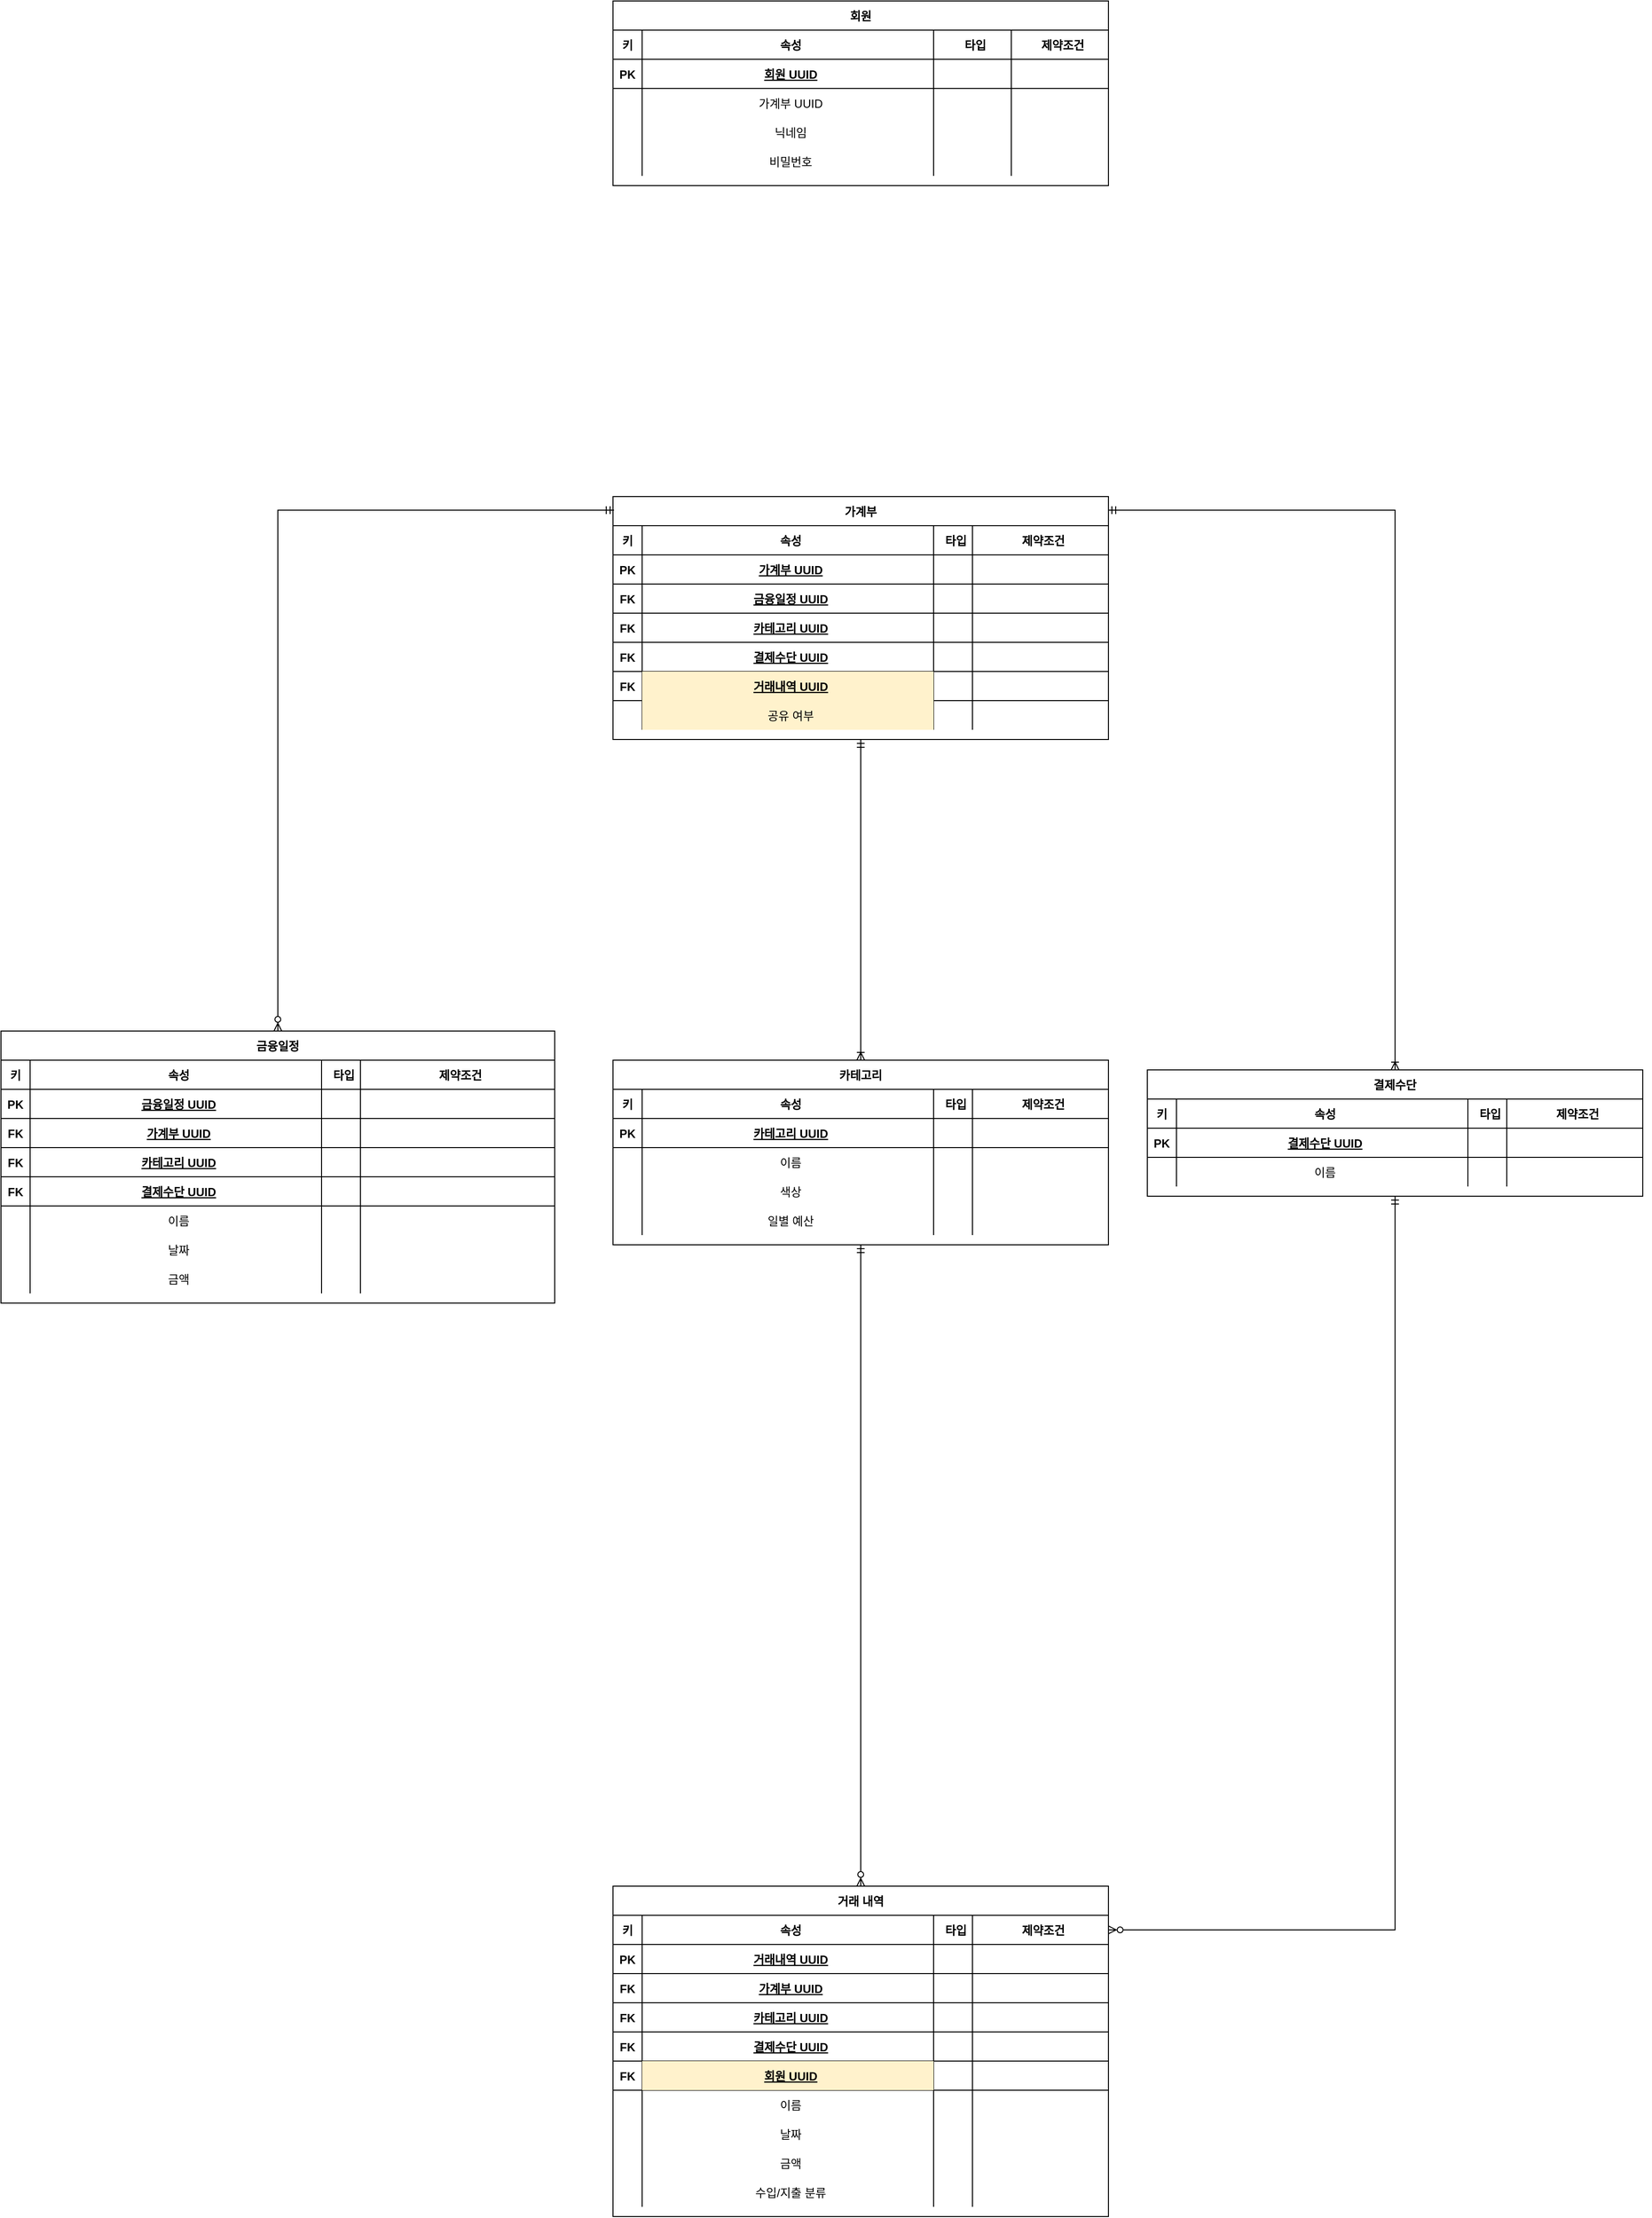 <mxfile version="24.8.6">
  <diagram id="R2lEEEUBdFMjLlhIrx00" name="Page-1">
    <mxGraphModel dx="3850" dy="1491" grid="1" gridSize="10" guides="1" tooltips="1" connect="1" arrows="1" fold="1" page="1" pageScale="1" pageWidth="850" pageHeight="1100" math="0" shadow="0" extFonts="Permanent Marker^https://fonts.googleapis.com/css?family=Permanent+Marker">
      <root>
        <mxCell id="0" />
        <mxCell id="1" parent="0" />
        <mxCell id="C-vyLk0tnHw3VtMMgP7b-23" value="회원" style="shape=table;startSize=30;container=1;collapsible=1;childLayout=tableLayout;fixedRows=1;rowLines=0;fontStyle=1;align=center;resizeLast=1;" parent="1" vertex="1">
          <mxGeometry x="340" y="430" width="510" height="190" as="geometry" />
        </mxCell>
        <mxCell id="WYgiIzVauJ0PuDiLOdp9-36" style="shape=partialRectangle;collapsible=0;dropTarget=0;pointerEvents=0;fillColor=none;points=[[0,0.5],[1,0.5]];portConstraint=eastwest;top=0;left=0;right=0;bottom=1;" parent="C-vyLk0tnHw3VtMMgP7b-23" vertex="1">
          <mxGeometry y="30" width="510" height="30" as="geometry" />
        </mxCell>
        <mxCell id="WYgiIzVauJ0PuDiLOdp9-37" value="키" style="shape=partialRectangle;overflow=hidden;connectable=0;fillColor=none;top=0;left=0;bottom=0;right=0;fontStyle=1;" parent="WYgiIzVauJ0PuDiLOdp9-36" vertex="1">
          <mxGeometry width="30" height="30" as="geometry">
            <mxRectangle width="30" height="30" as="alternateBounds" />
          </mxGeometry>
        </mxCell>
        <mxCell id="WYgiIzVauJ0PuDiLOdp9-38" value="속성" style="shape=partialRectangle;overflow=hidden;connectable=0;fillColor=none;top=0;left=0;bottom=0;right=0;align=center;spacingLeft=6;fontStyle=1;" parent="WYgiIzVauJ0PuDiLOdp9-36" vertex="1">
          <mxGeometry x="30" width="300" height="30" as="geometry">
            <mxRectangle width="300" height="30" as="alternateBounds" />
          </mxGeometry>
        </mxCell>
        <mxCell id="WYgiIzVauJ0PuDiLOdp9-39" value="타입" style="shape=partialRectangle;overflow=hidden;connectable=0;fillColor=none;top=0;left=0;bottom=0;right=0;align=center;spacingLeft=6;fontStyle=1;" parent="WYgiIzVauJ0PuDiLOdp9-36" vertex="1">
          <mxGeometry x="330" width="80" height="30" as="geometry">
            <mxRectangle width="80" height="30" as="alternateBounds" />
          </mxGeometry>
        </mxCell>
        <mxCell id="WYgiIzVauJ0PuDiLOdp9-40" value="제약조건" style="shape=partialRectangle;overflow=hidden;connectable=0;fillColor=none;top=0;left=0;bottom=0;right=0;align=center;spacingLeft=6;fontStyle=1;" parent="WYgiIzVauJ0PuDiLOdp9-36" vertex="1">
          <mxGeometry x="410" width="100" height="30" as="geometry">
            <mxRectangle width="100" height="30" as="alternateBounds" />
          </mxGeometry>
        </mxCell>
        <mxCell id="C-vyLk0tnHw3VtMMgP7b-24" value="" style="shape=partialRectangle;collapsible=0;dropTarget=0;pointerEvents=0;fillColor=none;points=[[0,0.5],[1,0.5]];portConstraint=eastwest;top=0;left=0;right=0;bottom=1;" parent="C-vyLk0tnHw3VtMMgP7b-23" vertex="1">
          <mxGeometry y="60" width="510" height="30" as="geometry" />
        </mxCell>
        <mxCell id="C-vyLk0tnHw3VtMMgP7b-25" value="PK" style="shape=partialRectangle;overflow=hidden;connectable=0;fillColor=none;top=0;left=0;bottom=0;right=0;fontStyle=1;" parent="C-vyLk0tnHw3VtMMgP7b-24" vertex="1">
          <mxGeometry width="30" height="30" as="geometry">
            <mxRectangle width="30" height="30" as="alternateBounds" />
          </mxGeometry>
        </mxCell>
        <mxCell id="C-vyLk0tnHw3VtMMgP7b-26" value="회원 UUID" style="shape=partialRectangle;overflow=hidden;connectable=0;fillColor=none;top=0;left=0;bottom=0;right=0;align=center;spacingLeft=6;fontStyle=5;" parent="C-vyLk0tnHw3VtMMgP7b-24" vertex="1">
          <mxGeometry x="30" width="300" height="30" as="geometry">
            <mxRectangle width="300" height="30" as="alternateBounds" />
          </mxGeometry>
        </mxCell>
        <mxCell id="WYgiIzVauJ0PuDiLOdp9-34" style="shape=partialRectangle;overflow=hidden;connectable=0;fillColor=none;top=0;left=0;bottom=0;right=0;align=left;spacingLeft=6;fontStyle=5;" parent="C-vyLk0tnHw3VtMMgP7b-24" vertex="1">
          <mxGeometry x="330" width="80" height="30" as="geometry">
            <mxRectangle width="80" height="30" as="alternateBounds" />
          </mxGeometry>
        </mxCell>
        <mxCell id="WYgiIzVauJ0PuDiLOdp9-41" style="shape=partialRectangle;overflow=hidden;connectable=0;fillColor=none;top=0;left=0;bottom=0;right=0;align=left;spacingLeft=6;fontStyle=5;" parent="C-vyLk0tnHw3VtMMgP7b-24" vertex="1">
          <mxGeometry x="410" width="100" height="30" as="geometry">
            <mxRectangle width="100" height="30" as="alternateBounds" />
          </mxGeometry>
        </mxCell>
        <mxCell id="C-vyLk0tnHw3VtMMgP7b-27" value="" style="shape=partialRectangle;collapsible=0;dropTarget=0;pointerEvents=0;fillColor=none;points=[[0,0.5],[1,0.5]];portConstraint=eastwest;top=0;left=0;right=0;bottom=0;" parent="C-vyLk0tnHw3VtMMgP7b-23" vertex="1">
          <mxGeometry y="90" width="510" height="30" as="geometry" />
        </mxCell>
        <mxCell id="C-vyLk0tnHw3VtMMgP7b-28" value="" style="shape=partialRectangle;overflow=hidden;connectable=0;fillColor=none;top=0;left=0;bottom=0;right=0;" parent="C-vyLk0tnHw3VtMMgP7b-27" vertex="1">
          <mxGeometry width="30" height="30" as="geometry">
            <mxRectangle width="30" height="30" as="alternateBounds" />
          </mxGeometry>
        </mxCell>
        <mxCell id="C-vyLk0tnHw3VtMMgP7b-29" value="가계부 UUID" style="shape=partialRectangle;overflow=hidden;connectable=0;fillColor=none;top=0;left=0;bottom=0;right=0;align=center;spacingLeft=6;" parent="C-vyLk0tnHw3VtMMgP7b-27" vertex="1">
          <mxGeometry x="30" width="300" height="30" as="geometry">
            <mxRectangle width="300" height="30" as="alternateBounds" />
          </mxGeometry>
        </mxCell>
        <mxCell id="WYgiIzVauJ0PuDiLOdp9-35" style="shape=partialRectangle;overflow=hidden;connectable=0;fillColor=none;top=0;left=0;bottom=0;right=0;align=left;spacingLeft=6;" parent="C-vyLk0tnHw3VtMMgP7b-27" vertex="1">
          <mxGeometry x="330" width="80" height="30" as="geometry">
            <mxRectangle width="80" height="30" as="alternateBounds" />
          </mxGeometry>
        </mxCell>
        <mxCell id="WYgiIzVauJ0PuDiLOdp9-42" style="shape=partialRectangle;overflow=hidden;connectable=0;fillColor=none;top=0;left=0;bottom=0;right=0;align=left;spacingLeft=6;" parent="C-vyLk0tnHw3VtMMgP7b-27" vertex="1">
          <mxGeometry x="410" width="100" height="30" as="geometry">
            <mxRectangle width="100" height="30" as="alternateBounds" />
          </mxGeometry>
        </mxCell>
        <mxCell id="S_ShTz-iNBkfd8YQ8U4w-21" style="shape=partialRectangle;collapsible=0;dropTarget=0;pointerEvents=0;fillColor=none;points=[[0,0.5],[1,0.5]];portConstraint=eastwest;top=0;left=0;right=0;bottom=0;" vertex="1" parent="C-vyLk0tnHw3VtMMgP7b-23">
          <mxGeometry y="120" width="510" height="30" as="geometry" />
        </mxCell>
        <mxCell id="S_ShTz-iNBkfd8YQ8U4w-22" style="shape=partialRectangle;overflow=hidden;connectable=0;fillColor=none;top=0;left=0;bottom=0;right=0;" vertex="1" parent="S_ShTz-iNBkfd8YQ8U4w-21">
          <mxGeometry width="30" height="30" as="geometry">
            <mxRectangle width="30" height="30" as="alternateBounds" />
          </mxGeometry>
        </mxCell>
        <mxCell id="S_ShTz-iNBkfd8YQ8U4w-23" value="닉네임" style="shape=partialRectangle;overflow=hidden;connectable=0;fillColor=none;top=0;left=0;bottom=0;right=0;align=center;spacingLeft=6;" vertex="1" parent="S_ShTz-iNBkfd8YQ8U4w-21">
          <mxGeometry x="30" width="300" height="30" as="geometry">
            <mxRectangle width="300" height="30" as="alternateBounds" />
          </mxGeometry>
        </mxCell>
        <mxCell id="S_ShTz-iNBkfd8YQ8U4w-24" style="shape=partialRectangle;overflow=hidden;connectable=0;fillColor=none;top=0;left=0;bottom=0;right=0;align=left;spacingLeft=6;" vertex="1" parent="S_ShTz-iNBkfd8YQ8U4w-21">
          <mxGeometry x="330" width="80" height="30" as="geometry">
            <mxRectangle width="80" height="30" as="alternateBounds" />
          </mxGeometry>
        </mxCell>
        <mxCell id="S_ShTz-iNBkfd8YQ8U4w-25" style="shape=partialRectangle;overflow=hidden;connectable=0;fillColor=none;top=0;left=0;bottom=0;right=0;align=left;spacingLeft=6;" vertex="1" parent="S_ShTz-iNBkfd8YQ8U4w-21">
          <mxGeometry x="410" width="100" height="30" as="geometry">
            <mxRectangle width="100" height="30" as="alternateBounds" />
          </mxGeometry>
        </mxCell>
        <mxCell id="S_ShTz-iNBkfd8YQ8U4w-16" style="shape=partialRectangle;collapsible=0;dropTarget=0;pointerEvents=0;fillColor=none;points=[[0,0.5],[1,0.5]];portConstraint=eastwest;top=0;left=0;right=0;bottom=0;" vertex="1" parent="C-vyLk0tnHw3VtMMgP7b-23">
          <mxGeometry y="150" width="510" height="30" as="geometry" />
        </mxCell>
        <mxCell id="S_ShTz-iNBkfd8YQ8U4w-17" style="shape=partialRectangle;overflow=hidden;connectable=0;fillColor=none;top=0;left=0;bottom=0;right=0;" vertex="1" parent="S_ShTz-iNBkfd8YQ8U4w-16">
          <mxGeometry width="30" height="30" as="geometry">
            <mxRectangle width="30" height="30" as="alternateBounds" />
          </mxGeometry>
        </mxCell>
        <mxCell id="S_ShTz-iNBkfd8YQ8U4w-18" value="비밀번호" style="shape=partialRectangle;overflow=hidden;connectable=0;fillColor=none;top=0;left=0;bottom=0;right=0;align=center;spacingLeft=6;" vertex="1" parent="S_ShTz-iNBkfd8YQ8U4w-16">
          <mxGeometry x="30" width="300" height="30" as="geometry">
            <mxRectangle width="300" height="30" as="alternateBounds" />
          </mxGeometry>
        </mxCell>
        <mxCell id="S_ShTz-iNBkfd8YQ8U4w-19" style="shape=partialRectangle;overflow=hidden;connectable=0;fillColor=none;top=0;left=0;bottom=0;right=0;align=left;spacingLeft=6;" vertex="1" parent="S_ShTz-iNBkfd8YQ8U4w-16">
          <mxGeometry x="330" width="80" height="30" as="geometry">
            <mxRectangle width="80" height="30" as="alternateBounds" />
          </mxGeometry>
        </mxCell>
        <mxCell id="S_ShTz-iNBkfd8YQ8U4w-20" style="shape=partialRectangle;overflow=hidden;connectable=0;fillColor=none;top=0;left=0;bottom=0;right=0;align=left;spacingLeft=6;" vertex="1" parent="S_ShTz-iNBkfd8YQ8U4w-16">
          <mxGeometry x="410" width="100" height="30" as="geometry">
            <mxRectangle width="100" height="30" as="alternateBounds" />
          </mxGeometry>
        </mxCell>
        <mxCell id="WYgiIzVauJ0PuDiLOdp9-43" style="edgeStyle=orthogonalEdgeStyle;rounded=0;orthogonalLoop=1;jettySize=auto;html=1;exitX=1;exitY=0.5;exitDx=0;exitDy=0;" parent="C-vyLk0tnHw3VtMMgP7b-23" source="C-vyLk0tnHw3VtMMgP7b-24" target="C-vyLk0tnHw3VtMMgP7b-24" edge="1">
          <mxGeometry relative="1" as="geometry" />
        </mxCell>
        <mxCell id="WYgiIzVauJ0PuDiLOdp9-44" value="카테고리" style="shape=table;startSize=30;container=1;collapsible=1;childLayout=tableLayout;fixedRows=1;rowLines=0;fontStyle=1;align=center;resizeLast=1;" parent="1" vertex="1">
          <mxGeometry x="340" y="1520" width="510" height="190" as="geometry" />
        </mxCell>
        <mxCell id="WYgiIzVauJ0PuDiLOdp9-45" style="shape=partialRectangle;collapsible=0;dropTarget=0;pointerEvents=0;fillColor=none;points=[[0,0.5],[1,0.5]];portConstraint=eastwest;top=0;left=0;right=0;bottom=1;" parent="WYgiIzVauJ0PuDiLOdp9-44" vertex="1">
          <mxGeometry y="30" width="510" height="30" as="geometry" />
        </mxCell>
        <mxCell id="WYgiIzVauJ0PuDiLOdp9-46" value="키" style="shape=partialRectangle;overflow=hidden;connectable=0;fillColor=none;top=0;left=0;bottom=0;right=0;fontStyle=1;" parent="WYgiIzVauJ0PuDiLOdp9-45" vertex="1">
          <mxGeometry width="30" height="30" as="geometry">
            <mxRectangle width="30" height="30" as="alternateBounds" />
          </mxGeometry>
        </mxCell>
        <mxCell id="WYgiIzVauJ0PuDiLOdp9-47" value="속성" style="shape=partialRectangle;overflow=hidden;connectable=0;fillColor=none;top=0;left=0;bottom=0;right=0;align=center;spacingLeft=6;fontStyle=1;" parent="WYgiIzVauJ0PuDiLOdp9-45" vertex="1">
          <mxGeometry x="30" width="300" height="30" as="geometry">
            <mxRectangle width="300" height="30" as="alternateBounds" />
          </mxGeometry>
        </mxCell>
        <mxCell id="WYgiIzVauJ0PuDiLOdp9-48" value="타입" style="shape=partialRectangle;overflow=hidden;connectable=0;fillColor=none;top=0;left=0;bottom=0;right=0;align=center;spacingLeft=6;fontStyle=1;" parent="WYgiIzVauJ0PuDiLOdp9-45" vertex="1">
          <mxGeometry x="330" width="40" height="30" as="geometry">
            <mxRectangle width="40" height="30" as="alternateBounds" />
          </mxGeometry>
        </mxCell>
        <mxCell id="WYgiIzVauJ0PuDiLOdp9-49" value="제약조건" style="shape=partialRectangle;overflow=hidden;connectable=0;fillColor=none;top=0;left=0;bottom=0;right=0;align=center;spacingLeft=6;fontStyle=1;" parent="WYgiIzVauJ0PuDiLOdp9-45" vertex="1">
          <mxGeometry x="370" width="140" height="30" as="geometry">
            <mxRectangle width="140" height="30" as="alternateBounds" />
          </mxGeometry>
        </mxCell>
        <mxCell id="T_6nDknJ-lvpMeQbUiSx-6" style="shape=partialRectangle;collapsible=0;dropTarget=0;pointerEvents=0;fillColor=none;points=[[0,0.5],[1,0.5]];portConstraint=eastwest;top=0;left=0;right=0;bottom=1;" parent="WYgiIzVauJ0PuDiLOdp9-44" vertex="1">
          <mxGeometry y="60" width="510" height="30" as="geometry" />
        </mxCell>
        <mxCell id="T_6nDknJ-lvpMeQbUiSx-7" value="PK" style="shape=partialRectangle;overflow=hidden;connectable=0;fillColor=none;top=0;left=0;bottom=0;right=0;fontStyle=1;" parent="T_6nDknJ-lvpMeQbUiSx-6" vertex="1">
          <mxGeometry width="30" height="30" as="geometry">
            <mxRectangle width="30" height="30" as="alternateBounds" />
          </mxGeometry>
        </mxCell>
        <mxCell id="T_6nDknJ-lvpMeQbUiSx-8" value="카테고리 UUID" style="shape=partialRectangle;overflow=hidden;connectable=0;fillColor=none;top=0;left=0;bottom=0;right=0;align=center;spacingLeft=6;fontStyle=5;" parent="T_6nDknJ-lvpMeQbUiSx-6" vertex="1">
          <mxGeometry x="30" width="300" height="30" as="geometry">
            <mxRectangle width="300" height="30" as="alternateBounds" />
          </mxGeometry>
        </mxCell>
        <mxCell id="T_6nDknJ-lvpMeQbUiSx-9" style="shape=partialRectangle;overflow=hidden;connectable=0;fillColor=none;top=0;left=0;bottom=0;right=0;align=left;spacingLeft=6;fontStyle=5;" parent="T_6nDknJ-lvpMeQbUiSx-6" vertex="1">
          <mxGeometry x="330" width="40" height="30" as="geometry">
            <mxRectangle width="40" height="30" as="alternateBounds" />
          </mxGeometry>
        </mxCell>
        <mxCell id="T_6nDknJ-lvpMeQbUiSx-10" style="shape=partialRectangle;overflow=hidden;connectable=0;fillColor=none;top=0;left=0;bottom=0;right=0;align=left;spacingLeft=6;fontStyle=5;" parent="T_6nDknJ-lvpMeQbUiSx-6" vertex="1">
          <mxGeometry x="370" width="140" height="30" as="geometry">
            <mxRectangle width="140" height="30" as="alternateBounds" />
          </mxGeometry>
        </mxCell>
        <mxCell id="WYgiIzVauJ0PuDiLOdp9-55" value="" style="shape=partialRectangle;collapsible=0;dropTarget=0;pointerEvents=0;fillColor=none;points=[[0,0.5],[1,0.5]];portConstraint=eastwest;top=0;left=0;right=0;bottom=0;" parent="WYgiIzVauJ0PuDiLOdp9-44" vertex="1">
          <mxGeometry y="90" width="510" height="30" as="geometry" />
        </mxCell>
        <mxCell id="WYgiIzVauJ0PuDiLOdp9-56" value="" style="shape=partialRectangle;overflow=hidden;connectable=0;fillColor=none;top=0;left=0;bottom=0;right=0;" parent="WYgiIzVauJ0PuDiLOdp9-55" vertex="1">
          <mxGeometry width="30" height="30" as="geometry">
            <mxRectangle width="30" height="30" as="alternateBounds" />
          </mxGeometry>
        </mxCell>
        <mxCell id="WYgiIzVauJ0PuDiLOdp9-57" value="이름" style="shape=partialRectangle;overflow=hidden;connectable=0;fillColor=none;top=0;left=0;bottom=0;right=0;align=center;spacingLeft=6;" parent="WYgiIzVauJ0PuDiLOdp9-55" vertex="1">
          <mxGeometry x="30" width="300" height="30" as="geometry">
            <mxRectangle width="300" height="30" as="alternateBounds" />
          </mxGeometry>
        </mxCell>
        <mxCell id="WYgiIzVauJ0PuDiLOdp9-58" style="shape=partialRectangle;overflow=hidden;connectable=0;fillColor=none;top=0;left=0;bottom=0;right=0;align=left;spacingLeft=6;" parent="WYgiIzVauJ0PuDiLOdp9-55" vertex="1">
          <mxGeometry x="330" width="40" height="30" as="geometry">
            <mxRectangle width="40" height="30" as="alternateBounds" />
          </mxGeometry>
        </mxCell>
        <mxCell id="WYgiIzVauJ0PuDiLOdp9-59" style="shape=partialRectangle;overflow=hidden;connectable=0;fillColor=none;top=0;left=0;bottom=0;right=0;align=left;spacingLeft=6;" parent="WYgiIzVauJ0PuDiLOdp9-55" vertex="1">
          <mxGeometry x="370" width="140" height="30" as="geometry">
            <mxRectangle width="140" height="30" as="alternateBounds" />
          </mxGeometry>
        </mxCell>
        <mxCell id="S_ShTz-iNBkfd8YQ8U4w-11" style="shape=partialRectangle;collapsible=0;dropTarget=0;pointerEvents=0;fillColor=none;points=[[0,0.5],[1,0.5]];portConstraint=eastwest;top=0;left=0;right=0;bottom=0;" vertex="1" parent="WYgiIzVauJ0PuDiLOdp9-44">
          <mxGeometry y="120" width="510" height="30" as="geometry" />
        </mxCell>
        <mxCell id="S_ShTz-iNBkfd8YQ8U4w-12" style="shape=partialRectangle;overflow=hidden;connectable=0;fillColor=none;top=0;left=0;bottom=0;right=0;" vertex="1" parent="S_ShTz-iNBkfd8YQ8U4w-11">
          <mxGeometry width="30" height="30" as="geometry">
            <mxRectangle width="30" height="30" as="alternateBounds" />
          </mxGeometry>
        </mxCell>
        <mxCell id="S_ShTz-iNBkfd8YQ8U4w-13" value="색상" style="shape=partialRectangle;overflow=hidden;connectable=0;fillColor=none;top=0;left=0;bottom=0;right=0;align=center;spacingLeft=6;" vertex="1" parent="S_ShTz-iNBkfd8YQ8U4w-11">
          <mxGeometry x="30" width="300" height="30" as="geometry">
            <mxRectangle width="300" height="30" as="alternateBounds" />
          </mxGeometry>
        </mxCell>
        <mxCell id="S_ShTz-iNBkfd8YQ8U4w-14" style="shape=partialRectangle;overflow=hidden;connectable=0;fillColor=none;top=0;left=0;bottom=0;right=0;align=left;spacingLeft=6;" vertex="1" parent="S_ShTz-iNBkfd8YQ8U4w-11">
          <mxGeometry x="330" width="40" height="30" as="geometry">
            <mxRectangle width="40" height="30" as="alternateBounds" />
          </mxGeometry>
        </mxCell>
        <mxCell id="S_ShTz-iNBkfd8YQ8U4w-15" style="shape=partialRectangle;overflow=hidden;connectable=0;fillColor=none;top=0;left=0;bottom=0;right=0;align=left;spacingLeft=6;" vertex="1" parent="S_ShTz-iNBkfd8YQ8U4w-11">
          <mxGeometry x="370" width="140" height="30" as="geometry">
            <mxRectangle width="140" height="30" as="alternateBounds" />
          </mxGeometry>
        </mxCell>
        <mxCell id="S_ShTz-iNBkfd8YQ8U4w-6" style="shape=partialRectangle;collapsible=0;dropTarget=0;pointerEvents=0;fillColor=none;points=[[0,0.5],[1,0.5]];portConstraint=eastwest;top=0;left=0;right=0;bottom=0;" vertex="1" parent="WYgiIzVauJ0PuDiLOdp9-44">
          <mxGeometry y="150" width="510" height="30" as="geometry" />
        </mxCell>
        <mxCell id="S_ShTz-iNBkfd8YQ8U4w-7" style="shape=partialRectangle;overflow=hidden;connectable=0;fillColor=none;top=0;left=0;bottom=0;right=0;" vertex="1" parent="S_ShTz-iNBkfd8YQ8U4w-6">
          <mxGeometry width="30" height="30" as="geometry">
            <mxRectangle width="30" height="30" as="alternateBounds" />
          </mxGeometry>
        </mxCell>
        <mxCell id="S_ShTz-iNBkfd8YQ8U4w-8" value="일별 예산" style="shape=partialRectangle;overflow=hidden;connectable=0;fillColor=none;top=0;left=0;bottom=0;right=0;align=center;spacingLeft=6;" vertex="1" parent="S_ShTz-iNBkfd8YQ8U4w-6">
          <mxGeometry x="30" width="300" height="30" as="geometry">
            <mxRectangle width="300" height="30" as="alternateBounds" />
          </mxGeometry>
        </mxCell>
        <mxCell id="S_ShTz-iNBkfd8YQ8U4w-9" style="shape=partialRectangle;overflow=hidden;connectable=0;fillColor=none;top=0;left=0;bottom=0;right=0;align=left;spacingLeft=6;" vertex="1" parent="S_ShTz-iNBkfd8YQ8U4w-6">
          <mxGeometry x="330" width="40" height="30" as="geometry">
            <mxRectangle width="40" height="30" as="alternateBounds" />
          </mxGeometry>
        </mxCell>
        <mxCell id="S_ShTz-iNBkfd8YQ8U4w-10" style="shape=partialRectangle;overflow=hidden;connectable=0;fillColor=none;top=0;left=0;bottom=0;right=0;align=left;spacingLeft=6;" vertex="1" parent="S_ShTz-iNBkfd8YQ8U4w-6">
          <mxGeometry x="370" width="140" height="30" as="geometry">
            <mxRectangle width="140" height="30" as="alternateBounds" />
          </mxGeometry>
        </mxCell>
        <mxCell id="WYgiIzVauJ0PuDiLOdp9-60" style="edgeStyle=orthogonalEdgeStyle;rounded=0;orthogonalLoop=1;jettySize=auto;html=1;exitX=1;exitY=0.5;exitDx=0;exitDy=0;" parent="WYgiIzVauJ0PuDiLOdp9-44" source="WYgiIzVauJ0PuDiLOdp9-50" target="WYgiIzVauJ0PuDiLOdp9-50" edge="1">
          <mxGeometry relative="1" as="geometry" />
        </mxCell>
        <mxCell id="WYgiIzVauJ0PuDiLOdp9-78" value="가계부" style="shape=table;startSize=30;container=1;collapsible=1;childLayout=tableLayout;fixedRows=1;rowLines=0;fontStyle=1;align=center;resizeLast=1;" parent="1" vertex="1">
          <mxGeometry x="340" y="940" width="510" height="250" as="geometry" />
        </mxCell>
        <mxCell id="WYgiIzVauJ0PuDiLOdp9-79" style="shape=partialRectangle;collapsible=0;dropTarget=0;pointerEvents=0;fillColor=none;points=[[0,0.5],[1,0.5]];portConstraint=eastwest;top=0;left=0;right=0;bottom=1;" parent="WYgiIzVauJ0PuDiLOdp9-78" vertex="1">
          <mxGeometry y="30" width="510" height="30" as="geometry" />
        </mxCell>
        <mxCell id="WYgiIzVauJ0PuDiLOdp9-80" value="키" style="shape=partialRectangle;overflow=hidden;connectable=0;fillColor=none;top=0;left=0;bottom=0;right=0;fontStyle=1;" parent="WYgiIzVauJ0PuDiLOdp9-79" vertex="1">
          <mxGeometry width="30" height="30" as="geometry">
            <mxRectangle width="30" height="30" as="alternateBounds" />
          </mxGeometry>
        </mxCell>
        <mxCell id="WYgiIzVauJ0PuDiLOdp9-81" value="속성" style="shape=partialRectangle;overflow=hidden;connectable=0;fillColor=none;top=0;left=0;bottom=0;right=0;align=center;spacingLeft=6;fontStyle=1;" parent="WYgiIzVauJ0PuDiLOdp9-79" vertex="1">
          <mxGeometry x="30" width="300" height="30" as="geometry">
            <mxRectangle width="300" height="30" as="alternateBounds" />
          </mxGeometry>
        </mxCell>
        <mxCell id="WYgiIzVauJ0PuDiLOdp9-82" value="타입" style="shape=partialRectangle;overflow=hidden;connectable=0;fillColor=none;top=0;left=0;bottom=0;right=0;align=center;spacingLeft=6;fontStyle=1;" parent="WYgiIzVauJ0PuDiLOdp9-79" vertex="1">
          <mxGeometry x="330" width="40" height="30" as="geometry">
            <mxRectangle width="40" height="30" as="alternateBounds" />
          </mxGeometry>
        </mxCell>
        <mxCell id="WYgiIzVauJ0PuDiLOdp9-83" value="제약조건" style="shape=partialRectangle;overflow=hidden;connectable=0;fillColor=none;top=0;left=0;bottom=0;right=0;align=center;spacingLeft=6;fontStyle=1;" parent="WYgiIzVauJ0PuDiLOdp9-79" vertex="1">
          <mxGeometry x="370" width="140" height="30" as="geometry">
            <mxRectangle width="140" height="30" as="alternateBounds" />
          </mxGeometry>
        </mxCell>
        <mxCell id="WYgiIzVauJ0PuDiLOdp9-84" value="" style="shape=partialRectangle;collapsible=0;dropTarget=0;pointerEvents=0;fillColor=none;points=[[0,0.5],[1,0.5]];portConstraint=eastwest;top=0;left=0;right=0;bottom=1;" parent="WYgiIzVauJ0PuDiLOdp9-78" vertex="1">
          <mxGeometry y="60" width="510" height="30" as="geometry" />
        </mxCell>
        <mxCell id="WYgiIzVauJ0PuDiLOdp9-85" value="PK" style="shape=partialRectangle;overflow=hidden;connectable=0;fillColor=none;top=0;left=0;bottom=0;right=0;fontStyle=1;" parent="WYgiIzVauJ0PuDiLOdp9-84" vertex="1">
          <mxGeometry width="30" height="30" as="geometry">
            <mxRectangle width="30" height="30" as="alternateBounds" />
          </mxGeometry>
        </mxCell>
        <mxCell id="WYgiIzVauJ0PuDiLOdp9-86" value="가계부 UUID" style="shape=partialRectangle;overflow=hidden;connectable=0;fillColor=none;top=0;left=0;bottom=0;right=0;align=center;spacingLeft=6;fontStyle=5;" parent="WYgiIzVauJ0PuDiLOdp9-84" vertex="1">
          <mxGeometry x="30" width="300" height="30" as="geometry">
            <mxRectangle width="300" height="30" as="alternateBounds" />
          </mxGeometry>
        </mxCell>
        <mxCell id="WYgiIzVauJ0PuDiLOdp9-87" style="shape=partialRectangle;overflow=hidden;connectable=0;fillColor=none;top=0;left=0;bottom=0;right=0;align=left;spacingLeft=6;fontStyle=5;" parent="WYgiIzVauJ0PuDiLOdp9-84" vertex="1">
          <mxGeometry x="330" width="40" height="30" as="geometry">
            <mxRectangle width="40" height="30" as="alternateBounds" />
          </mxGeometry>
        </mxCell>
        <mxCell id="WYgiIzVauJ0PuDiLOdp9-88" style="shape=partialRectangle;overflow=hidden;connectable=0;fillColor=none;top=0;left=0;bottom=0;right=0;align=left;spacingLeft=6;fontStyle=5;" parent="WYgiIzVauJ0PuDiLOdp9-84" vertex="1">
          <mxGeometry x="370" width="140" height="30" as="geometry">
            <mxRectangle width="140" height="30" as="alternateBounds" />
          </mxGeometry>
        </mxCell>
        <mxCell id="T_6nDknJ-lvpMeQbUiSx-21" style="shape=partialRectangle;collapsible=0;dropTarget=0;pointerEvents=0;fillColor=none;points=[[0,0.5],[1,0.5]];portConstraint=eastwest;top=0;left=0;right=0;bottom=1;" parent="WYgiIzVauJ0PuDiLOdp9-78" vertex="1">
          <mxGeometry y="90" width="510" height="30" as="geometry" />
        </mxCell>
        <mxCell id="T_6nDknJ-lvpMeQbUiSx-22" value="FK" style="shape=partialRectangle;overflow=hidden;connectable=0;fillColor=none;top=0;left=0;bottom=0;right=0;fontStyle=1;" parent="T_6nDknJ-lvpMeQbUiSx-21" vertex="1">
          <mxGeometry width="30" height="30" as="geometry">
            <mxRectangle width="30" height="30" as="alternateBounds" />
          </mxGeometry>
        </mxCell>
        <mxCell id="T_6nDknJ-lvpMeQbUiSx-23" value="금융일정 UUID" style="shape=partialRectangle;overflow=hidden;connectable=0;fillColor=none;top=0;left=0;bottom=0;right=0;align=center;spacingLeft=6;fontStyle=5;strokeColor=inherit;" parent="T_6nDknJ-lvpMeQbUiSx-21" vertex="1">
          <mxGeometry x="30" width="300" height="30" as="geometry">
            <mxRectangle width="300" height="30" as="alternateBounds" />
          </mxGeometry>
        </mxCell>
        <mxCell id="T_6nDknJ-lvpMeQbUiSx-24" style="shape=partialRectangle;overflow=hidden;connectable=0;fillColor=none;top=0;left=0;bottom=0;right=0;align=left;spacingLeft=6;fontStyle=5;" parent="T_6nDknJ-lvpMeQbUiSx-21" vertex="1">
          <mxGeometry x="330" width="40" height="30" as="geometry">
            <mxRectangle width="40" height="30" as="alternateBounds" />
          </mxGeometry>
        </mxCell>
        <mxCell id="T_6nDknJ-lvpMeQbUiSx-25" style="shape=partialRectangle;overflow=hidden;connectable=0;fillColor=none;top=0;left=0;bottom=0;right=0;align=left;spacingLeft=6;fontStyle=5;" parent="T_6nDknJ-lvpMeQbUiSx-21" vertex="1">
          <mxGeometry x="370" width="140" height="30" as="geometry">
            <mxRectangle width="140" height="30" as="alternateBounds" />
          </mxGeometry>
        </mxCell>
        <mxCell id="T_6nDknJ-lvpMeQbUiSx-16" style="shape=partialRectangle;collapsible=0;dropTarget=0;pointerEvents=0;fillColor=none;points=[[0,0.5],[1,0.5]];portConstraint=eastwest;top=0;left=0;right=0;bottom=1;" parent="WYgiIzVauJ0PuDiLOdp9-78" vertex="1">
          <mxGeometry y="120" width="510" height="30" as="geometry" />
        </mxCell>
        <mxCell id="T_6nDknJ-lvpMeQbUiSx-17" value="FK" style="shape=partialRectangle;overflow=hidden;connectable=0;fillColor=none;top=0;left=0;bottom=0;right=0;fontStyle=1;" parent="T_6nDknJ-lvpMeQbUiSx-16" vertex="1">
          <mxGeometry width="30" height="30" as="geometry">
            <mxRectangle width="30" height="30" as="alternateBounds" />
          </mxGeometry>
        </mxCell>
        <mxCell id="T_6nDknJ-lvpMeQbUiSx-18" value="카테고리 UUID" style="shape=partialRectangle;overflow=hidden;connectable=0;fillColor=none;top=0;left=0;bottom=0;right=0;align=center;spacingLeft=6;fontStyle=5;" parent="T_6nDknJ-lvpMeQbUiSx-16" vertex="1">
          <mxGeometry x="30" width="300" height="30" as="geometry">
            <mxRectangle width="300" height="30" as="alternateBounds" />
          </mxGeometry>
        </mxCell>
        <mxCell id="T_6nDknJ-lvpMeQbUiSx-19" style="shape=partialRectangle;overflow=hidden;connectable=0;fillColor=none;top=0;left=0;bottom=0;right=0;align=left;spacingLeft=6;fontStyle=5;" parent="T_6nDknJ-lvpMeQbUiSx-16" vertex="1">
          <mxGeometry x="330" width="40" height="30" as="geometry">
            <mxRectangle width="40" height="30" as="alternateBounds" />
          </mxGeometry>
        </mxCell>
        <mxCell id="T_6nDknJ-lvpMeQbUiSx-20" style="shape=partialRectangle;overflow=hidden;connectable=0;fillColor=none;top=0;left=0;bottom=0;right=0;align=left;spacingLeft=6;fontStyle=5;" parent="T_6nDknJ-lvpMeQbUiSx-16" vertex="1">
          <mxGeometry x="370" width="140" height="30" as="geometry">
            <mxRectangle width="140" height="30" as="alternateBounds" />
          </mxGeometry>
        </mxCell>
        <mxCell id="T_6nDknJ-lvpMeQbUiSx-43" style="shape=partialRectangle;collapsible=0;dropTarget=0;pointerEvents=0;fillColor=none;points=[[0,0.5],[1,0.5]];portConstraint=eastwest;top=0;left=0;right=0;bottom=1;" parent="WYgiIzVauJ0PuDiLOdp9-78" vertex="1">
          <mxGeometry y="150" width="510" height="30" as="geometry" />
        </mxCell>
        <mxCell id="T_6nDknJ-lvpMeQbUiSx-44" value="FK" style="shape=partialRectangle;overflow=hidden;connectable=0;fillColor=none;top=0;left=0;bottom=0;right=0;fontStyle=1;" parent="T_6nDknJ-lvpMeQbUiSx-43" vertex="1">
          <mxGeometry width="30" height="30" as="geometry">
            <mxRectangle width="30" height="30" as="alternateBounds" />
          </mxGeometry>
        </mxCell>
        <mxCell id="T_6nDknJ-lvpMeQbUiSx-45" value="결제수단 UUID" style="shape=partialRectangle;overflow=hidden;connectable=0;fillColor=none;top=0;left=0;bottom=0;right=0;align=center;spacingLeft=6;fontStyle=5;" parent="T_6nDknJ-lvpMeQbUiSx-43" vertex="1">
          <mxGeometry x="30" width="300" height="30" as="geometry">
            <mxRectangle width="300" height="30" as="alternateBounds" />
          </mxGeometry>
        </mxCell>
        <mxCell id="T_6nDknJ-lvpMeQbUiSx-46" style="shape=partialRectangle;overflow=hidden;connectable=0;fillColor=none;top=0;left=0;bottom=0;right=0;align=left;spacingLeft=6;fontStyle=5;" parent="T_6nDknJ-lvpMeQbUiSx-43" vertex="1">
          <mxGeometry x="330" width="40" height="30" as="geometry">
            <mxRectangle width="40" height="30" as="alternateBounds" />
          </mxGeometry>
        </mxCell>
        <mxCell id="T_6nDknJ-lvpMeQbUiSx-47" style="shape=partialRectangle;overflow=hidden;connectable=0;fillColor=none;top=0;left=0;bottom=0;right=0;align=left;spacingLeft=6;fontStyle=5;" parent="T_6nDknJ-lvpMeQbUiSx-43" vertex="1">
          <mxGeometry x="370" width="140" height="30" as="geometry">
            <mxRectangle width="140" height="30" as="alternateBounds" />
          </mxGeometry>
        </mxCell>
        <mxCell id="T_6nDknJ-lvpMeQbUiSx-48" style="shape=partialRectangle;collapsible=0;dropTarget=0;pointerEvents=0;fillColor=none;points=[[0,0.5],[1,0.5]];portConstraint=eastwest;top=0;left=0;right=0;bottom=1;" parent="WYgiIzVauJ0PuDiLOdp9-78" vertex="1">
          <mxGeometry y="180" width="510" height="30" as="geometry" />
        </mxCell>
        <mxCell id="T_6nDknJ-lvpMeQbUiSx-49" value="FK" style="shape=partialRectangle;overflow=hidden;connectable=0;fillColor=none;top=0;left=0;bottom=0;right=0;fontStyle=1;" parent="T_6nDknJ-lvpMeQbUiSx-48" vertex="1">
          <mxGeometry width="30" height="30" as="geometry">
            <mxRectangle width="30" height="30" as="alternateBounds" />
          </mxGeometry>
        </mxCell>
        <mxCell id="T_6nDknJ-lvpMeQbUiSx-50" value="거래내역 UUID" style="shape=partialRectangle;overflow=hidden;connectable=0;fillColor=#fff2cc;top=0;left=0;bottom=0;right=0;align=center;spacingLeft=6;fontStyle=5;strokeColor=#d6b656;" parent="T_6nDknJ-lvpMeQbUiSx-48" vertex="1">
          <mxGeometry x="30" width="300" height="30" as="geometry">
            <mxRectangle width="300" height="30" as="alternateBounds" />
          </mxGeometry>
        </mxCell>
        <mxCell id="T_6nDknJ-lvpMeQbUiSx-51" style="shape=partialRectangle;overflow=hidden;connectable=0;fillColor=none;top=0;left=0;bottom=0;right=0;align=left;spacingLeft=6;fontStyle=5;" parent="T_6nDknJ-lvpMeQbUiSx-48" vertex="1">
          <mxGeometry x="330" width="40" height="30" as="geometry">
            <mxRectangle width="40" height="30" as="alternateBounds" />
          </mxGeometry>
        </mxCell>
        <mxCell id="T_6nDknJ-lvpMeQbUiSx-52" style="shape=partialRectangle;overflow=hidden;connectable=0;fillColor=none;top=0;left=0;bottom=0;right=0;align=left;spacingLeft=6;fontStyle=5;" parent="T_6nDknJ-lvpMeQbUiSx-48" vertex="1">
          <mxGeometry x="370" width="140" height="30" as="geometry">
            <mxRectangle width="140" height="30" as="alternateBounds" />
          </mxGeometry>
        </mxCell>
        <mxCell id="WYgiIzVauJ0PuDiLOdp9-89" value="" style="shape=partialRectangle;collapsible=0;dropTarget=0;pointerEvents=0;fillColor=none;points=[[0,0.5],[1,0.5]];portConstraint=eastwest;top=0;left=0;right=0;bottom=0;" parent="WYgiIzVauJ0PuDiLOdp9-78" vertex="1">
          <mxGeometry y="210" width="510" height="30" as="geometry" />
        </mxCell>
        <mxCell id="WYgiIzVauJ0PuDiLOdp9-90" value="" style="shape=partialRectangle;overflow=hidden;connectable=0;fillColor=none;top=0;left=0;bottom=0;right=0;" parent="WYgiIzVauJ0PuDiLOdp9-89" vertex="1">
          <mxGeometry width="30" height="30" as="geometry">
            <mxRectangle width="30" height="30" as="alternateBounds" />
          </mxGeometry>
        </mxCell>
        <mxCell id="WYgiIzVauJ0PuDiLOdp9-91" value="공유 여부" style="shape=partialRectangle;overflow=hidden;connectable=0;fillColor=#fff2cc;top=0;left=0;bottom=0;right=0;align=center;spacingLeft=6;strokeColor=#d6b656;" parent="WYgiIzVauJ0PuDiLOdp9-89" vertex="1">
          <mxGeometry x="30" width="300" height="30" as="geometry">
            <mxRectangle width="300" height="30" as="alternateBounds" />
          </mxGeometry>
        </mxCell>
        <mxCell id="WYgiIzVauJ0PuDiLOdp9-92" style="shape=partialRectangle;overflow=hidden;connectable=0;fillColor=none;top=0;left=0;bottom=0;right=0;align=left;spacingLeft=6;" parent="WYgiIzVauJ0PuDiLOdp9-89" vertex="1">
          <mxGeometry x="330" width="40" height="30" as="geometry">
            <mxRectangle width="40" height="30" as="alternateBounds" />
          </mxGeometry>
        </mxCell>
        <mxCell id="WYgiIzVauJ0PuDiLOdp9-93" style="shape=partialRectangle;overflow=hidden;connectable=0;fillColor=none;top=0;left=0;bottom=0;right=0;align=left;spacingLeft=6;" parent="WYgiIzVauJ0PuDiLOdp9-89" vertex="1">
          <mxGeometry x="370" width="140" height="30" as="geometry">
            <mxRectangle width="140" height="30" as="alternateBounds" />
          </mxGeometry>
        </mxCell>
        <mxCell id="WYgiIzVauJ0PuDiLOdp9-94" style="edgeStyle=orthogonalEdgeStyle;rounded=0;orthogonalLoop=1;jettySize=auto;html=1;exitX=1;exitY=0.5;exitDx=0;exitDy=0;" parent="WYgiIzVauJ0PuDiLOdp9-78" source="WYgiIzVauJ0PuDiLOdp9-84" target="WYgiIzVauJ0PuDiLOdp9-84" edge="1">
          <mxGeometry relative="1" as="geometry" />
        </mxCell>
        <mxCell id="WYgiIzVauJ0PuDiLOdp9-95" value="결제수단" style="shape=table;startSize=30;container=1;collapsible=1;childLayout=tableLayout;fixedRows=1;rowLines=0;fontStyle=1;align=center;resizeLast=1;" parent="1" vertex="1">
          <mxGeometry x="890" y="1530" width="510" height="130" as="geometry" />
        </mxCell>
        <mxCell id="WYgiIzVauJ0PuDiLOdp9-96" style="shape=partialRectangle;collapsible=0;dropTarget=0;pointerEvents=0;fillColor=none;points=[[0,0.5],[1,0.5]];portConstraint=eastwest;top=0;left=0;right=0;bottom=1;" parent="WYgiIzVauJ0PuDiLOdp9-95" vertex="1">
          <mxGeometry y="30" width="510" height="30" as="geometry" />
        </mxCell>
        <mxCell id="WYgiIzVauJ0PuDiLOdp9-97" value="키" style="shape=partialRectangle;overflow=hidden;connectable=0;fillColor=none;top=0;left=0;bottom=0;right=0;fontStyle=1;" parent="WYgiIzVauJ0PuDiLOdp9-96" vertex="1">
          <mxGeometry width="30" height="30" as="geometry">
            <mxRectangle width="30" height="30" as="alternateBounds" />
          </mxGeometry>
        </mxCell>
        <mxCell id="WYgiIzVauJ0PuDiLOdp9-98" value="속성" style="shape=partialRectangle;overflow=hidden;connectable=0;fillColor=none;top=0;left=0;bottom=0;right=0;align=center;spacingLeft=6;fontStyle=1;" parent="WYgiIzVauJ0PuDiLOdp9-96" vertex="1">
          <mxGeometry x="30" width="300" height="30" as="geometry">
            <mxRectangle width="300" height="30" as="alternateBounds" />
          </mxGeometry>
        </mxCell>
        <mxCell id="WYgiIzVauJ0PuDiLOdp9-99" value="타입" style="shape=partialRectangle;overflow=hidden;connectable=0;fillColor=none;top=0;left=0;bottom=0;right=0;align=center;spacingLeft=6;fontStyle=1;" parent="WYgiIzVauJ0PuDiLOdp9-96" vertex="1">
          <mxGeometry x="330" width="40" height="30" as="geometry">
            <mxRectangle width="40" height="30" as="alternateBounds" />
          </mxGeometry>
        </mxCell>
        <mxCell id="WYgiIzVauJ0PuDiLOdp9-100" value="제약조건" style="shape=partialRectangle;overflow=hidden;connectable=0;fillColor=none;top=0;left=0;bottom=0;right=0;align=center;spacingLeft=6;fontStyle=1;" parent="WYgiIzVauJ0PuDiLOdp9-96" vertex="1">
          <mxGeometry x="370" width="140" height="30" as="geometry">
            <mxRectangle width="140" height="30" as="alternateBounds" />
          </mxGeometry>
        </mxCell>
        <mxCell id="WYgiIzVauJ0PuDiLOdp9-101" value="" style="shape=partialRectangle;collapsible=0;dropTarget=0;pointerEvents=0;fillColor=none;points=[[0,0.5],[1,0.5]];portConstraint=eastwest;top=0;left=0;right=0;bottom=1;" parent="WYgiIzVauJ0PuDiLOdp9-95" vertex="1">
          <mxGeometry y="60" width="510" height="30" as="geometry" />
        </mxCell>
        <mxCell id="WYgiIzVauJ0PuDiLOdp9-102" value="PK" style="shape=partialRectangle;overflow=hidden;connectable=0;fillColor=none;top=0;left=0;bottom=0;right=0;fontStyle=1;" parent="WYgiIzVauJ0PuDiLOdp9-101" vertex="1">
          <mxGeometry width="30" height="30" as="geometry">
            <mxRectangle width="30" height="30" as="alternateBounds" />
          </mxGeometry>
        </mxCell>
        <mxCell id="WYgiIzVauJ0PuDiLOdp9-103" value="결제수단 UUID" style="shape=partialRectangle;overflow=hidden;connectable=0;fillColor=none;top=0;left=0;bottom=0;right=0;align=center;spacingLeft=6;fontStyle=5;" parent="WYgiIzVauJ0PuDiLOdp9-101" vertex="1">
          <mxGeometry x="30" width="300" height="30" as="geometry">
            <mxRectangle width="300" height="30" as="alternateBounds" />
          </mxGeometry>
        </mxCell>
        <mxCell id="WYgiIzVauJ0PuDiLOdp9-104" style="shape=partialRectangle;overflow=hidden;connectable=0;fillColor=none;top=0;left=0;bottom=0;right=0;align=left;spacingLeft=6;fontStyle=5;" parent="WYgiIzVauJ0PuDiLOdp9-101" vertex="1">
          <mxGeometry x="330" width="40" height="30" as="geometry">
            <mxRectangle width="40" height="30" as="alternateBounds" />
          </mxGeometry>
        </mxCell>
        <mxCell id="WYgiIzVauJ0PuDiLOdp9-105" style="shape=partialRectangle;overflow=hidden;connectable=0;fillColor=none;top=0;left=0;bottom=0;right=0;align=left;spacingLeft=6;fontStyle=5;" parent="WYgiIzVauJ0PuDiLOdp9-101" vertex="1">
          <mxGeometry x="370" width="140" height="30" as="geometry">
            <mxRectangle width="140" height="30" as="alternateBounds" />
          </mxGeometry>
        </mxCell>
        <mxCell id="WYgiIzVauJ0PuDiLOdp9-106" value="" style="shape=partialRectangle;collapsible=0;dropTarget=0;pointerEvents=0;fillColor=none;points=[[0,0.5],[1,0.5]];portConstraint=eastwest;top=0;left=0;right=0;bottom=0;" parent="WYgiIzVauJ0PuDiLOdp9-95" vertex="1">
          <mxGeometry y="90" width="510" height="30" as="geometry" />
        </mxCell>
        <mxCell id="WYgiIzVauJ0PuDiLOdp9-107" value="" style="shape=partialRectangle;overflow=hidden;connectable=0;fillColor=none;top=0;left=0;bottom=0;right=0;" parent="WYgiIzVauJ0PuDiLOdp9-106" vertex="1">
          <mxGeometry width="30" height="30" as="geometry">
            <mxRectangle width="30" height="30" as="alternateBounds" />
          </mxGeometry>
        </mxCell>
        <mxCell id="WYgiIzVauJ0PuDiLOdp9-108" value="이름" style="shape=partialRectangle;overflow=hidden;connectable=0;fillColor=none;top=0;left=0;bottom=0;right=0;align=center;spacingLeft=6;" parent="WYgiIzVauJ0PuDiLOdp9-106" vertex="1">
          <mxGeometry x="30" width="300" height="30" as="geometry">
            <mxRectangle width="300" height="30" as="alternateBounds" />
          </mxGeometry>
        </mxCell>
        <mxCell id="WYgiIzVauJ0PuDiLOdp9-109" style="shape=partialRectangle;overflow=hidden;connectable=0;fillColor=none;top=0;left=0;bottom=0;right=0;align=left;spacingLeft=6;" parent="WYgiIzVauJ0PuDiLOdp9-106" vertex="1">
          <mxGeometry x="330" width="40" height="30" as="geometry">
            <mxRectangle width="40" height="30" as="alternateBounds" />
          </mxGeometry>
        </mxCell>
        <mxCell id="WYgiIzVauJ0PuDiLOdp9-110" style="shape=partialRectangle;overflow=hidden;connectable=0;fillColor=none;top=0;left=0;bottom=0;right=0;align=left;spacingLeft=6;" parent="WYgiIzVauJ0PuDiLOdp9-106" vertex="1">
          <mxGeometry x="370" width="140" height="30" as="geometry">
            <mxRectangle width="140" height="30" as="alternateBounds" />
          </mxGeometry>
        </mxCell>
        <mxCell id="WYgiIzVauJ0PuDiLOdp9-111" style="edgeStyle=orthogonalEdgeStyle;rounded=0;orthogonalLoop=1;jettySize=auto;html=1;exitX=1;exitY=0.5;exitDx=0;exitDy=0;" parent="WYgiIzVauJ0PuDiLOdp9-95" source="WYgiIzVauJ0PuDiLOdp9-101" target="WYgiIzVauJ0PuDiLOdp9-101" edge="1">
          <mxGeometry relative="1" as="geometry" />
        </mxCell>
        <mxCell id="WYgiIzVauJ0PuDiLOdp9-112" value="거래 내역" style="shape=table;startSize=30;container=1;collapsible=1;childLayout=tableLayout;fixedRows=1;rowLines=0;fontStyle=1;align=center;resizeLast=1;" parent="1" vertex="1">
          <mxGeometry x="340" y="2370" width="510" height="340" as="geometry" />
        </mxCell>
        <mxCell id="WYgiIzVauJ0PuDiLOdp9-113" style="shape=partialRectangle;collapsible=0;dropTarget=0;pointerEvents=0;fillColor=none;points=[[0,0.5],[1,0.5]];portConstraint=eastwest;top=0;left=0;right=0;bottom=1;" parent="WYgiIzVauJ0PuDiLOdp9-112" vertex="1">
          <mxGeometry y="30" width="510" height="30" as="geometry" />
        </mxCell>
        <mxCell id="WYgiIzVauJ0PuDiLOdp9-114" value="키" style="shape=partialRectangle;overflow=hidden;connectable=0;fillColor=none;top=0;left=0;bottom=0;right=0;fontStyle=1;" parent="WYgiIzVauJ0PuDiLOdp9-113" vertex="1">
          <mxGeometry width="30" height="30" as="geometry">
            <mxRectangle width="30" height="30" as="alternateBounds" />
          </mxGeometry>
        </mxCell>
        <mxCell id="WYgiIzVauJ0PuDiLOdp9-115" value="속성" style="shape=partialRectangle;overflow=hidden;connectable=0;fillColor=none;top=0;left=0;bottom=0;right=0;align=center;spacingLeft=6;fontStyle=1;" parent="WYgiIzVauJ0PuDiLOdp9-113" vertex="1">
          <mxGeometry x="30" width="300" height="30" as="geometry">
            <mxRectangle width="300" height="30" as="alternateBounds" />
          </mxGeometry>
        </mxCell>
        <mxCell id="WYgiIzVauJ0PuDiLOdp9-116" value="타입" style="shape=partialRectangle;overflow=hidden;connectable=0;fillColor=none;top=0;left=0;bottom=0;right=0;align=center;spacingLeft=6;fontStyle=1;" parent="WYgiIzVauJ0PuDiLOdp9-113" vertex="1">
          <mxGeometry x="330" width="40" height="30" as="geometry">
            <mxRectangle width="40" height="30" as="alternateBounds" />
          </mxGeometry>
        </mxCell>
        <mxCell id="WYgiIzVauJ0PuDiLOdp9-117" value="제약조건" style="shape=partialRectangle;overflow=hidden;connectable=0;fillColor=none;top=0;left=0;bottom=0;right=0;align=center;spacingLeft=6;fontStyle=1;" parent="WYgiIzVauJ0PuDiLOdp9-113" vertex="1">
          <mxGeometry x="370" width="140" height="30" as="geometry">
            <mxRectangle width="140" height="30" as="alternateBounds" />
          </mxGeometry>
        </mxCell>
        <mxCell id="WYgiIzVauJ0PuDiLOdp9-118" value="" style="shape=partialRectangle;collapsible=0;dropTarget=0;pointerEvents=0;fillColor=none;points=[[0,0.5],[1,0.5]];portConstraint=eastwest;top=0;left=0;right=0;bottom=1;" parent="WYgiIzVauJ0PuDiLOdp9-112" vertex="1">
          <mxGeometry y="60" width="510" height="30" as="geometry" />
        </mxCell>
        <mxCell id="WYgiIzVauJ0PuDiLOdp9-119" value="PK" style="shape=partialRectangle;overflow=hidden;connectable=0;fillColor=none;top=0;left=0;bottom=0;right=0;fontStyle=1;" parent="WYgiIzVauJ0PuDiLOdp9-118" vertex="1">
          <mxGeometry width="30" height="30" as="geometry">
            <mxRectangle width="30" height="30" as="alternateBounds" />
          </mxGeometry>
        </mxCell>
        <mxCell id="WYgiIzVauJ0PuDiLOdp9-120" value="거래내역 UUID" style="shape=partialRectangle;overflow=hidden;connectable=0;fillColor=none;top=0;left=0;bottom=0;right=0;align=center;spacingLeft=6;fontStyle=5;" parent="WYgiIzVauJ0PuDiLOdp9-118" vertex="1">
          <mxGeometry x="30" width="300" height="30" as="geometry">
            <mxRectangle width="300" height="30" as="alternateBounds" />
          </mxGeometry>
        </mxCell>
        <mxCell id="WYgiIzVauJ0PuDiLOdp9-121" style="shape=partialRectangle;overflow=hidden;connectable=0;fillColor=none;top=0;left=0;bottom=0;right=0;align=left;spacingLeft=6;fontStyle=5;" parent="WYgiIzVauJ0PuDiLOdp9-118" vertex="1">
          <mxGeometry x="330" width="40" height="30" as="geometry">
            <mxRectangle width="40" height="30" as="alternateBounds" />
          </mxGeometry>
        </mxCell>
        <mxCell id="WYgiIzVauJ0PuDiLOdp9-122" style="shape=partialRectangle;overflow=hidden;connectable=0;fillColor=none;top=0;left=0;bottom=0;right=0;align=left;spacingLeft=6;fontStyle=5;" parent="WYgiIzVauJ0PuDiLOdp9-118" vertex="1">
          <mxGeometry x="370" width="140" height="30" as="geometry">
            <mxRectangle width="140" height="30" as="alternateBounds" />
          </mxGeometry>
        </mxCell>
        <mxCell id="T_6nDknJ-lvpMeQbUiSx-80" style="shape=partialRectangle;collapsible=0;dropTarget=0;pointerEvents=0;fillColor=none;points=[[0,0.5],[1,0.5]];portConstraint=eastwest;top=0;left=0;right=0;bottom=1;" parent="WYgiIzVauJ0PuDiLOdp9-112" vertex="1">
          <mxGeometry y="90" width="510" height="30" as="geometry" />
        </mxCell>
        <mxCell id="T_6nDknJ-lvpMeQbUiSx-81" value="FK" style="shape=partialRectangle;overflow=hidden;connectable=0;fillColor=none;top=0;left=0;bottom=0;right=0;fontStyle=1;" parent="T_6nDknJ-lvpMeQbUiSx-80" vertex="1">
          <mxGeometry width="30" height="30" as="geometry">
            <mxRectangle width="30" height="30" as="alternateBounds" />
          </mxGeometry>
        </mxCell>
        <mxCell id="T_6nDknJ-lvpMeQbUiSx-82" value="가계부 UUID" style="shape=partialRectangle;overflow=hidden;connectable=0;fillColor=none;top=0;left=0;bottom=0;right=0;align=center;spacingLeft=6;fontStyle=5;" parent="T_6nDknJ-lvpMeQbUiSx-80" vertex="1">
          <mxGeometry x="30" width="300" height="30" as="geometry">
            <mxRectangle width="300" height="30" as="alternateBounds" />
          </mxGeometry>
        </mxCell>
        <mxCell id="T_6nDknJ-lvpMeQbUiSx-83" style="shape=partialRectangle;overflow=hidden;connectable=0;fillColor=none;top=0;left=0;bottom=0;right=0;align=left;spacingLeft=6;fontStyle=5;" parent="T_6nDknJ-lvpMeQbUiSx-80" vertex="1">
          <mxGeometry x="330" width="40" height="30" as="geometry">
            <mxRectangle width="40" height="30" as="alternateBounds" />
          </mxGeometry>
        </mxCell>
        <mxCell id="T_6nDknJ-lvpMeQbUiSx-84" style="shape=partialRectangle;overflow=hidden;connectable=0;fillColor=none;top=0;left=0;bottom=0;right=0;align=left;spacingLeft=6;fontStyle=5;" parent="T_6nDknJ-lvpMeQbUiSx-80" vertex="1">
          <mxGeometry x="370" width="140" height="30" as="geometry">
            <mxRectangle width="140" height="30" as="alternateBounds" />
          </mxGeometry>
        </mxCell>
        <mxCell id="T_6nDknJ-lvpMeQbUiSx-75" style="shape=partialRectangle;collapsible=0;dropTarget=0;pointerEvents=0;fillColor=none;points=[[0,0.5],[1,0.5]];portConstraint=eastwest;top=0;left=0;right=0;bottom=1;" parent="WYgiIzVauJ0PuDiLOdp9-112" vertex="1">
          <mxGeometry y="120" width="510" height="30" as="geometry" />
        </mxCell>
        <mxCell id="T_6nDknJ-lvpMeQbUiSx-76" value="FK" style="shape=partialRectangle;overflow=hidden;connectable=0;fillColor=none;top=0;left=0;bottom=0;right=0;fontStyle=1;" parent="T_6nDknJ-lvpMeQbUiSx-75" vertex="1">
          <mxGeometry width="30" height="30" as="geometry">
            <mxRectangle width="30" height="30" as="alternateBounds" />
          </mxGeometry>
        </mxCell>
        <mxCell id="T_6nDknJ-lvpMeQbUiSx-77" value="카테고리 UUID" style="shape=partialRectangle;overflow=hidden;connectable=0;fillColor=none;top=0;left=0;bottom=0;right=0;align=center;spacingLeft=6;fontStyle=5;" parent="T_6nDknJ-lvpMeQbUiSx-75" vertex="1">
          <mxGeometry x="30" width="300" height="30" as="geometry">
            <mxRectangle width="300" height="30" as="alternateBounds" />
          </mxGeometry>
        </mxCell>
        <mxCell id="T_6nDknJ-lvpMeQbUiSx-78" style="shape=partialRectangle;overflow=hidden;connectable=0;fillColor=none;top=0;left=0;bottom=0;right=0;align=left;spacingLeft=6;fontStyle=5;" parent="T_6nDknJ-lvpMeQbUiSx-75" vertex="1">
          <mxGeometry x="330" width="40" height="30" as="geometry">
            <mxRectangle width="40" height="30" as="alternateBounds" />
          </mxGeometry>
        </mxCell>
        <mxCell id="T_6nDknJ-lvpMeQbUiSx-79" style="shape=partialRectangle;overflow=hidden;connectable=0;fillColor=none;top=0;left=0;bottom=0;right=0;align=left;spacingLeft=6;fontStyle=5;" parent="T_6nDknJ-lvpMeQbUiSx-75" vertex="1">
          <mxGeometry x="370" width="140" height="30" as="geometry">
            <mxRectangle width="140" height="30" as="alternateBounds" />
          </mxGeometry>
        </mxCell>
        <mxCell id="T_6nDknJ-lvpMeQbUiSx-70" style="shape=partialRectangle;collapsible=0;dropTarget=0;pointerEvents=0;fillColor=none;points=[[0,0.5],[1,0.5]];portConstraint=eastwest;top=0;left=0;right=0;bottom=1;" parent="WYgiIzVauJ0PuDiLOdp9-112" vertex="1">
          <mxGeometry y="150" width="510" height="30" as="geometry" />
        </mxCell>
        <mxCell id="T_6nDknJ-lvpMeQbUiSx-71" value="FK" style="shape=partialRectangle;overflow=hidden;connectable=0;fillColor=none;top=0;left=0;bottom=0;right=0;fontStyle=1;" parent="T_6nDknJ-lvpMeQbUiSx-70" vertex="1">
          <mxGeometry width="30" height="30" as="geometry">
            <mxRectangle width="30" height="30" as="alternateBounds" />
          </mxGeometry>
        </mxCell>
        <mxCell id="T_6nDknJ-lvpMeQbUiSx-72" value="결제수단 UUID" style="shape=partialRectangle;overflow=hidden;connectable=0;fillColor=none;top=0;left=0;bottom=0;right=0;align=center;spacingLeft=6;fontStyle=5;" parent="T_6nDknJ-lvpMeQbUiSx-70" vertex="1">
          <mxGeometry x="30" width="300" height="30" as="geometry">
            <mxRectangle width="300" height="30" as="alternateBounds" />
          </mxGeometry>
        </mxCell>
        <mxCell id="T_6nDknJ-lvpMeQbUiSx-73" style="shape=partialRectangle;overflow=hidden;connectable=0;fillColor=none;top=0;left=0;bottom=0;right=0;align=left;spacingLeft=6;fontStyle=5;" parent="T_6nDknJ-lvpMeQbUiSx-70" vertex="1">
          <mxGeometry x="330" width="40" height="30" as="geometry">
            <mxRectangle width="40" height="30" as="alternateBounds" />
          </mxGeometry>
        </mxCell>
        <mxCell id="T_6nDknJ-lvpMeQbUiSx-74" style="shape=partialRectangle;overflow=hidden;connectable=0;fillColor=none;top=0;left=0;bottom=0;right=0;align=left;spacingLeft=6;fontStyle=5;" parent="T_6nDknJ-lvpMeQbUiSx-70" vertex="1">
          <mxGeometry x="370" width="140" height="30" as="geometry">
            <mxRectangle width="140" height="30" as="alternateBounds" />
          </mxGeometry>
        </mxCell>
        <mxCell id="S_ShTz-iNBkfd8YQ8U4w-78" style="shape=partialRectangle;collapsible=0;dropTarget=0;pointerEvents=0;fillColor=none;points=[[0,0.5],[1,0.5]];portConstraint=eastwest;top=0;left=0;right=0;bottom=1;" vertex="1" parent="WYgiIzVauJ0PuDiLOdp9-112">
          <mxGeometry y="180" width="510" height="30" as="geometry" />
        </mxCell>
        <mxCell id="S_ShTz-iNBkfd8YQ8U4w-79" value="FK" style="shape=partialRectangle;overflow=hidden;connectable=0;fillColor=none;top=0;left=0;bottom=0;right=0;fontStyle=1;" vertex="1" parent="S_ShTz-iNBkfd8YQ8U4w-78">
          <mxGeometry width="30" height="30" as="geometry">
            <mxRectangle width="30" height="30" as="alternateBounds" />
          </mxGeometry>
        </mxCell>
        <mxCell id="S_ShTz-iNBkfd8YQ8U4w-80" value="회원 UUID" style="shape=partialRectangle;overflow=hidden;connectable=0;fillColor=#fff2cc;top=0;left=0;bottom=0;right=0;align=center;spacingLeft=6;fontStyle=5;strokeColor=#d6b656;" vertex="1" parent="S_ShTz-iNBkfd8YQ8U4w-78">
          <mxGeometry x="30" width="300" height="30" as="geometry">
            <mxRectangle width="300" height="30" as="alternateBounds" />
          </mxGeometry>
        </mxCell>
        <mxCell id="S_ShTz-iNBkfd8YQ8U4w-81" style="shape=partialRectangle;overflow=hidden;connectable=0;fillColor=none;top=0;left=0;bottom=0;right=0;align=left;spacingLeft=6;fontStyle=5;" vertex="1" parent="S_ShTz-iNBkfd8YQ8U4w-78">
          <mxGeometry x="330" width="40" height="30" as="geometry">
            <mxRectangle width="40" height="30" as="alternateBounds" />
          </mxGeometry>
        </mxCell>
        <mxCell id="S_ShTz-iNBkfd8YQ8U4w-82" style="shape=partialRectangle;overflow=hidden;connectable=0;fillColor=none;top=0;left=0;bottom=0;right=0;align=left;spacingLeft=6;fontStyle=5;" vertex="1" parent="S_ShTz-iNBkfd8YQ8U4w-78">
          <mxGeometry x="370" width="140" height="30" as="geometry">
            <mxRectangle width="140" height="30" as="alternateBounds" />
          </mxGeometry>
        </mxCell>
        <mxCell id="WYgiIzVauJ0PuDiLOdp9-123" value="" style="shape=partialRectangle;collapsible=0;dropTarget=0;pointerEvents=0;fillColor=none;points=[[0,0.5],[1,0.5]];portConstraint=eastwest;top=0;left=0;right=0;bottom=0;" parent="WYgiIzVauJ0PuDiLOdp9-112" vertex="1">
          <mxGeometry y="210" width="510" height="30" as="geometry" />
        </mxCell>
        <mxCell id="WYgiIzVauJ0PuDiLOdp9-124" value="" style="shape=partialRectangle;overflow=hidden;connectable=0;fillColor=none;top=0;left=0;bottom=0;right=0;" parent="WYgiIzVauJ0PuDiLOdp9-123" vertex="1">
          <mxGeometry width="30" height="30" as="geometry">
            <mxRectangle width="30" height="30" as="alternateBounds" />
          </mxGeometry>
        </mxCell>
        <mxCell id="WYgiIzVauJ0PuDiLOdp9-125" value="이름" style="shape=partialRectangle;overflow=hidden;connectable=0;fillColor=none;top=0;left=0;bottom=0;right=0;align=center;spacingLeft=6;" parent="WYgiIzVauJ0PuDiLOdp9-123" vertex="1">
          <mxGeometry x="30" width="300" height="30" as="geometry">
            <mxRectangle width="300" height="30" as="alternateBounds" />
          </mxGeometry>
        </mxCell>
        <mxCell id="WYgiIzVauJ0PuDiLOdp9-126" style="shape=partialRectangle;overflow=hidden;connectable=0;fillColor=none;top=0;left=0;bottom=0;right=0;align=left;spacingLeft=6;" parent="WYgiIzVauJ0PuDiLOdp9-123" vertex="1">
          <mxGeometry x="330" width="40" height="30" as="geometry">
            <mxRectangle width="40" height="30" as="alternateBounds" />
          </mxGeometry>
        </mxCell>
        <mxCell id="WYgiIzVauJ0PuDiLOdp9-127" style="shape=partialRectangle;overflow=hidden;connectable=0;fillColor=none;top=0;left=0;bottom=0;right=0;align=left;spacingLeft=6;" parent="WYgiIzVauJ0PuDiLOdp9-123" vertex="1">
          <mxGeometry x="370" width="140" height="30" as="geometry">
            <mxRectangle width="140" height="30" as="alternateBounds" />
          </mxGeometry>
        </mxCell>
        <mxCell id="S_ShTz-iNBkfd8YQ8U4w-36" style="shape=partialRectangle;collapsible=0;dropTarget=0;pointerEvents=0;fillColor=none;points=[[0,0.5],[1,0.5]];portConstraint=eastwest;top=0;left=0;right=0;bottom=0;" vertex="1" parent="WYgiIzVauJ0PuDiLOdp9-112">
          <mxGeometry y="240" width="510" height="30" as="geometry" />
        </mxCell>
        <mxCell id="S_ShTz-iNBkfd8YQ8U4w-37" style="shape=partialRectangle;overflow=hidden;connectable=0;fillColor=none;top=0;left=0;bottom=0;right=0;" vertex="1" parent="S_ShTz-iNBkfd8YQ8U4w-36">
          <mxGeometry width="30" height="30" as="geometry">
            <mxRectangle width="30" height="30" as="alternateBounds" />
          </mxGeometry>
        </mxCell>
        <mxCell id="S_ShTz-iNBkfd8YQ8U4w-38" value="날짜" style="shape=partialRectangle;overflow=hidden;connectable=0;fillColor=none;top=0;left=0;bottom=0;right=0;align=center;spacingLeft=6;" vertex="1" parent="S_ShTz-iNBkfd8YQ8U4w-36">
          <mxGeometry x="30" width="300" height="30" as="geometry">
            <mxRectangle width="300" height="30" as="alternateBounds" />
          </mxGeometry>
        </mxCell>
        <mxCell id="S_ShTz-iNBkfd8YQ8U4w-39" style="shape=partialRectangle;overflow=hidden;connectable=0;fillColor=none;top=0;left=0;bottom=0;right=0;align=left;spacingLeft=6;" vertex="1" parent="S_ShTz-iNBkfd8YQ8U4w-36">
          <mxGeometry x="330" width="40" height="30" as="geometry">
            <mxRectangle width="40" height="30" as="alternateBounds" />
          </mxGeometry>
        </mxCell>
        <mxCell id="S_ShTz-iNBkfd8YQ8U4w-40" style="shape=partialRectangle;overflow=hidden;connectable=0;fillColor=none;top=0;left=0;bottom=0;right=0;align=left;spacingLeft=6;" vertex="1" parent="S_ShTz-iNBkfd8YQ8U4w-36">
          <mxGeometry x="370" width="140" height="30" as="geometry">
            <mxRectangle width="140" height="30" as="alternateBounds" />
          </mxGeometry>
        </mxCell>
        <mxCell id="S_ShTz-iNBkfd8YQ8U4w-31" style="shape=partialRectangle;collapsible=0;dropTarget=0;pointerEvents=0;fillColor=none;points=[[0,0.5],[1,0.5]];portConstraint=eastwest;top=0;left=0;right=0;bottom=0;" vertex="1" parent="WYgiIzVauJ0PuDiLOdp9-112">
          <mxGeometry y="270" width="510" height="30" as="geometry" />
        </mxCell>
        <mxCell id="S_ShTz-iNBkfd8YQ8U4w-32" style="shape=partialRectangle;overflow=hidden;connectable=0;fillColor=none;top=0;left=0;bottom=0;right=0;" vertex="1" parent="S_ShTz-iNBkfd8YQ8U4w-31">
          <mxGeometry width="30" height="30" as="geometry">
            <mxRectangle width="30" height="30" as="alternateBounds" />
          </mxGeometry>
        </mxCell>
        <mxCell id="S_ShTz-iNBkfd8YQ8U4w-33" value="금액" style="shape=partialRectangle;overflow=hidden;connectable=0;fillColor=none;top=0;left=0;bottom=0;right=0;align=center;spacingLeft=6;" vertex="1" parent="S_ShTz-iNBkfd8YQ8U4w-31">
          <mxGeometry x="30" width="300" height="30" as="geometry">
            <mxRectangle width="300" height="30" as="alternateBounds" />
          </mxGeometry>
        </mxCell>
        <mxCell id="S_ShTz-iNBkfd8YQ8U4w-34" style="shape=partialRectangle;overflow=hidden;connectable=0;fillColor=none;top=0;left=0;bottom=0;right=0;align=left;spacingLeft=6;" vertex="1" parent="S_ShTz-iNBkfd8YQ8U4w-31">
          <mxGeometry x="330" width="40" height="30" as="geometry">
            <mxRectangle width="40" height="30" as="alternateBounds" />
          </mxGeometry>
        </mxCell>
        <mxCell id="S_ShTz-iNBkfd8YQ8U4w-35" style="shape=partialRectangle;overflow=hidden;connectable=0;fillColor=none;top=0;left=0;bottom=0;right=0;align=left;spacingLeft=6;" vertex="1" parent="S_ShTz-iNBkfd8YQ8U4w-31">
          <mxGeometry x="370" width="140" height="30" as="geometry">
            <mxRectangle width="140" height="30" as="alternateBounds" />
          </mxGeometry>
        </mxCell>
        <mxCell id="S_ShTz-iNBkfd8YQ8U4w-26" style="shape=partialRectangle;collapsible=0;dropTarget=0;pointerEvents=0;fillColor=none;points=[[0,0.5],[1,0.5]];portConstraint=eastwest;top=0;left=0;right=0;bottom=0;" vertex="1" parent="WYgiIzVauJ0PuDiLOdp9-112">
          <mxGeometry y="300" width="510" height="30" as="geometry" />
        </mxCell>
        <mxCell id="S_ShTz-iNBkfd8YQ8U4w-27" style="shape=partialRectangle;overflow=hidden;connectable=0;fillColor=none;top=0;left=0;bottom=0;right=0;" vertex="1" parent="S_ShTz-iNBkfd8YQ8U4w-26">
          <mxGeometry width="30" height="30" as="geometry">
            <mxRectangle width="30" height="30" as="alternateBounds" />
          </mxGeometry>
        </mxCell>
        <mxCell id="S_ShTz-iNBkfd8YQ8U4w-28" value="수입/지출 분류" style="shape=partialRectangle;overflow=hidden;connectable=0;fillColor=none;top=0;left=0;bottom=0;right=0;align=center;spacingLeft=6;" vertex="1" parent="S_ShTz-iNBkfd8YQ8U4w-26">
          <mxGeometry x="30" width="300" height="30" as="geometry">
            <mxRectangle width="300" height="30" as="alternateBounds" />
          </mxGeometry>
        </mxCell>
        <mxCell id="S_ShTz-iNBkfd8YQ8U4w-29" style="shape=partialRectangle;overflow=hidden;connectable=0;fillColor=none;top=0;left=0;bottom=0;right=0;align=left;spacingLeft=6;" vertex="1" parent="S_ShTz-iNBkfd8YQ8U4w-26">
          <mxGeometry x="330" width="40" height="30" as="geometry">
            <mxRectangle width="40" height="30" as="alternateBounds" />
          </mxGeometry>
        </mxCell>
        <mxCell id="S_ShTz-iNBkfd8YQ8U4w-30" style="shape=partialRectangle;overflow=hidden;connectable=0;fillColor=none;top=0;left=0;bottom=0;right=0;align=left;spacingLeft=6;" vertex="1" parent="S_ShTz-iNBkfd8YQ8U4w-26">
          <mxGeometry x="370" width="140" height="30" as="geometry">
            <mxRectangle width="140" height="30" as="alternateBounds" />
          </mxGeometry>
        </mxCell>
        <mxCell id="WYgiIzVauJ0PuDiLOdp9-128" style="edgeStyle=orthogonalEdgeStyle;rounded=0;orthogonalLoop=1;jettySize=auto;html=1;exitX=1;exitY=0.5;exitDx=0;exitDy=0;" parent="WYgiIzVauJ0PuDiLOdp9-112" source="WYgiIzVauJ0PuDiLOdp9-118" target="WYgiIzVauJ0PuDiLOdp9-118" edge="1">
          <mxGeometry relative="1" as="geometry" />
        </mxCell>
        <mxCell id="T_6nDknJ-lvpMeQbUiSx-26" value="금융일정" style="shape=table;startSize=30;container=1;collapsible=1;childLayout=tableLayout;fixedRows=1;rowLines=0;fontStyle=1;align=center;resizeLast=1;" parent="1" vertex="1">
          <mxGeometry x="-290" y="1490" width="570" height="280" as="geometry" />
        </mxCell>
        <mxCell id="T_6nDknJ-lvpMeQbUiSx-27" style="shape=partialRectangle;collapsible=0;dropTarget=0;pointerEvents=0;fillColor=none;points=[[0,0.5],[1,0.5]];portConstraint=eastwest;top=0;left=0;right=0;bottom=1;" parent="T_6nDknJ-lvpMeQbUiSx-26" vertex="1">
          <mxGeometry y="30" width="570" height="30" as="geometry" />
        </mxCell>
        <mxCell id="T_6nDknJ-lvpMeQbUiSx-28" value="키" style="shape=partialRectangle;overflow=hidden;connectable=0;fillColor=none;top=0;left=0;bottom=0;right=0;fontStyle=1;" parent="T_6nDknJ-lvpMeQbUiSx-27" vertex="1">
          <mxGeometry width="30" height="30" as="geometry">
            <mxRectangle width="30" height="30" as="alternateBounds" />
          </mxGeometry>
        </mxCell>
        <mxCell id="T_6nDknJ-lvpMeQbUiSx-29" value="속성" style="shape=partialRectangle;overflow=hidden;connectable=0;fillColor=none;top=0;left=0;bottom=0;right=0;align=center;spacingLeft=6;fontStyle=1;" parent="T_6nDknJ-lvpMeQbUiSx-27" vertex="1">
          <mxGeometry x="30" width="300" height="30" as="geometry">
            <mxRectangle width="300" height="30" as="alternateBounds" />
          </mxGeometry>
        </mxCell>
        <mxCell id="T_6nDknJ-lvpMeQbUiSx-30" value="타입" style="shape=partialRectangle;overflow=hidden;connectable=0;fillColor=none;top=0;left=0;bottom=0;right=0;align=center;spacingLeft=6;fontStyle=1;" parent="T_6nDknJ-lvpMeQbUiSx-27" vertex="1">
          <mxGeometry x="330" width="40" height="30" as="geometry">
            <mxRectangle width="40" height="30" as="alternateBounds" />
          </mxGeometry>
        </mxCell>
        <mxCell id="T_6nDknJ-lvpMeQbUiSx-31" value="제약조건" style="shape=partialRectangle;overflow=hidden;connectable=0;fillColor=none;top=0;left=0;bottom=0;right=0;align=center;spacingLeft=6;fontStyle=1;" parent="T_6nDknJ-lvpMeQbUiSx-27" vertex="1">
          <mxGeometry x="370" width="200" height="30" as="geometry">
            <mxRectangle width="200" height="30" as="alternateBounds" />
          </mxGeometry>
        </mxCell>
        <mxCell id="T_6nDknJ-lvpMeQbUiSx-32" value="" style="shape=partialRectangle;collapsible=0;dropTarget=0;pointerEvents=0;fillColor=none;points=[[0,0.5],[1,0.5]];portConstraint=eastwest;top=0;left=0;right=0;bottom=1;" parent="T_6nDknJ-lvpMeQbUiSx-26" vertex="1">
          <mxGeometry y="60" width="570" height="30" as="geometry" />
        </mxCell>
        <mxCell id="T_6nDknJ-lvpMeQbUiSx-33" value="PK" style="shape=partialRectangle;overflow=hidden;connectable=0;fillColor=none;top=0;left=0;bottom=0;right=0;fontStyle=1;" parent="T_6nDknJ-lvpMeQbUiSx-32" vertex="1">
          <mxGeometry width="30" height="30" as="geometry">
            <mxRectangle width="30" height="30" as="alternateBounds" />
          </mxGeometry>
        </mxCell>
        <mxCell id="T_6nDknJ-lvpMeQbUiSx-34" value="금융일정 UUID" style="shape=partialRectangle;overflow=hidden;connectable=0;fillColor=none;top=0;left=0;bottom=0;right=0;align=center;spacingLeft=6;fontStyle=5;" parent="T_6nDknJ-lvpMeQbUiSx-32" vertex="1">
          <mxGeometry x="30" width="300" height="30" as="geometry">
            <mxRectangle width="300" height="30" as="alternateBounds" />
          </mxGeometry>
        </mxCell>
        <mxCell id="T_6nDknJ-lvpMeQbUiSx-35" style="shape=partialRectangle;overflow=hidden;connectable=0;fillColor=none;top=0;left=0;bottom=0;right=0;align=left;spacingLeft=6;fontStyle=5;" parent="T_6nDknJ-lvpMeQbUiSx-32" vertex="1">
          <mxGeometry x="330" width="40" height="30" as="geometry">
            <mxRectangle width="40" height="30" as="alternateBounds" />
          </mxGeometry>
        </mxCell>
        <mxCell id="T_6nDknJ-lvpMeQbUiSx-36" style="shape=partialRectangle;overflow=hidden;connectable=0;fillColor=none;top=0;left=0;bottom=0;right=0;align=left;spacingLeft=6;fontStyle=5;" parent="T_6nDknJ-lvpMeQbUiSx-32" vertex="1">
          <mxGeometry x="370" width="200" height="30" as="geometry">
            <mxRectangle width="200" height="30" as="alternateBounds" />
          </mxGeometry>
        </mxCell>
        <mxCell id="S_ShTz-iNBkfd8YQ8U4w-56" style="shape=partialRectangle;collapsible=0;dropTarget=0;pointerEvents=0;fillColor=none;points=[[0,0.5],[1,0.5]];portConstraint=eastwest;top=0;left=0;right=0;bottom=1;" vertex="1" parent="T_6nDknJ-lvpMeQbUiSx-26">
          <mxGeometry y="90" width="570" height="30" as="geometry" />
        </mxCell>
        <mxCell id="S_ShTz-iNBkfd8YQ8U4w-57" value="FK" style="shape=partialRectangle;overflow=hidden;connectable=0;fillColor=none;top=0;left=0;bottom=0;right=0;fontStyle=1;" vertex="1" parent="S_ShTz-iNBkfd8YQ8U4w-56">
          <mxGeometry width="30" height="30" as="geometry">
            <mxRectangle width="30" height="30" as="alternateBounds" />
          </mxGeometry>
        </mxCell>
        <mxCell id="S_ShTz-iNBkfd8YQ8U4w-58" value="가계부 UUID" style="shape=partialRectangle;overflow=hidden;connectable=0;fillColor=none;top=0;left=0;bottom=0;right=0;align=center;spacingLeft=6;fontStyle=5;" vertex="1" parent="S_ShTz-iNBkfd8YQ8U4w-56">
          <mxGeometry x="30" width="300" height="30" as="geometry">
            <mxRectangle width="300" height="30" as="alternateBounds" />
          </mxGeometry>
        </mxCell>
        <mxCell id="S_ShTz-iNBkfd8YQ8U4w-59" style="shape=partialRectangle;overflow=hidden;connectable=0;fillColor=none;top=0;left=0;bottom=0;right=0;align=left;spacingLeft=6;fontStyle=5;" vertex="1" parent="S_ShTz-iNBkfd8YQ8U4w-56">
          <mxGeometry x="330" width="40" height="30" as="geometry">
            <mxRectangle width="40" height="30" as="alternateBounds" />
          </mxGeometry>
        </mxCell>
        <mxCell id="S_ShTz-iNBkfd8YQ8U4w-60" style="shape=partialRectangle;overflow=hidden;connectable=0;fillColor=none;top=0;left=0;bottom=0;right=0;align=left;spacingLeft=6;fontStyle=5;" vertex="1" parent="S_ShTz-iNBkfd8YQ8U4w-56">
          <mxGeometry x="370" width="200" height="30" as="geometry">
            <mxRectangle width="200" height="30" as="alternateBounds" />
          </mxGeometry>
        </mxCell>
        <mxCell id="S_ShTz-iNBkfd8YQ8U4w-66" style="shape=partialRectangle;collapsible=0;dropTarget=0;pointerEvents=0;fillColor=none;points=[[0,0.5],[1,0.5]];portConstraint=eastwest;top=0;left=0;right=0;bottom=1;" vertex="1" parent="T_6nDknJ-lvpMeQbUiSx-26">
          <mxGeometry y="120" width="570" height="30" as="geometry" />
        </mxCell>
        <mxCell id="S_ShTz-iNBkfd8YQ8U4w-67" value="FK" style="shape=partialRectangle;overflow=hidden;connectable=0;fillColor=none;top=0;left=0;bottom=0;right=0;fontStyle=1;" vertex="1" parent="S_ShTz-iNBkfd8YQ8U4w-66">
          <mxGeometry width="30" height="30" as="geometry">
            <mxRectangle width="30" height="30" as="alternateBounds" />
          </mxGeometry>
        </mxCell>
        <mxCell id="S_ShTz-iNBkfd8YQ8U4w-68" value="카테고리 UUID" style="shape=partialRectangle;overflow=hidden;connectable=0;fillColor=none;top=0;left=0;bottom=0;right=0;align=center;spacingLeft=6;fontStyle=5;" vertex="1" parent="S_ShTz-iNBkfd8YQ8U4w-66">
          <mxGeometry x="30" width="300" height="30" as="geometry">
            <mxRectangle width="300" height="30" as="alternateBounds" />
          </mxGeometry>
        </mxCell>
        <mxCell id="S_ShTz-iNBkfd8YQ8U4w-69" style="shape=partialRectangle;overflow=hidden;connectable=0;fillColor=none;top=0;left=0;bottom=0;right=0;align=left;spacingLeft=6;fontStyle=5;" vertex="1" parent="S_ShTz-iNBkfd8YQ8U4w-66">
          <mxGeometry x="330" width="40" height="30" as="geometry">
            <mxRectangle width="40" height="30" as="alternateBounds" />
          </mxGeometry>
        </mxCell>
        <mxCell id="S_ShTz-iNBkfd8YQ8U4w-70" style="shape=partialRectangle;overflow=hidden;connectable=0;fillColor=none;top=0;left=0;bottom=0;right=0;align=left;spacingLeft=6;fontStyle=5;" vertex="1" parent="S_ShTz-iNBkfd8YQ8U4w-66">
          <mxGeometry x="370" width="200" height="30" as="geometry">
            <mxRectangle width="200" height="30" as="alternateBounds" />
          </mxGeometry>
        </mxCell>
        <mxCell id="S_ShTz-iNBkfd8YQ8U4w-71" style="shape=partialRectangle;collapsible=0;dropTarget=0;pointerEvents=0;fillColor=none;points=[[0,0.5],[1,0.5]];portConstraint=eastwest;top=0;left=0;right=0;bottom=1;" vertex="1" parent="T_6nDknJ-lvpMeQbUiSx-26">
          <mxGeometry y="150" width="570" height="30" as="geometry" />
        </mxCell>
        <mxCell id="S_ShTz-iNBkfd8YQ8U4w-72" value="FK" style="shape=partialRectangle;overflow=hidden;connectable=0;fillColor=none;top=0;left=0;bottom=0;right=0;fontStyle=1;" vertex="1" parent="S_ShTz-iNBkfd8YQ8U4w-71">
          <mxGeometry width="30" height="30" as="geometry">
            <mxRectangle width="30" height="30" as="alternateBounds" />
          </mxGeometry>
        </mxCell>
        <mxCell id="S_ShTz-iNBkfd8YQ8U4w-73" value="결제수단 UUID" style="shape=partialRectangle;overflow=hidden;connectable=0;fillColor=none;top=0;left=0;bottom=0;right=0;align=center;spacingLeft=6;fontStyle=5;" vertex="1" parent="S_ShTz-iNBkfd8YQ8U4w-71">
          <mxGeometry x="30" width="300" height="30" as="geometry">
            <mxRectangle width="300" height="30" as="alternateBounds" />
          </mxGeometry>
        </mxCell>
        <mxCell id="S_ShTz-iNBkfd8YQ8U4w-74" style="shape=partialRectangle;overflow=hidden;connectable=0;fillColor=none;top=0;left=0;bottom=0;right=0;align=left;spacingLeft=6;fontStyle=5;" vertex="1" parent="S_ShTz-iNBkfd8YQ8U4w-71">
          <mxGeometry x="330" width="40" height="30" as="geometry">
            <mxRectangle width="40" height="30" as="alternateBounds" />
          </mxGeometry>
        </mxCell>
        <mxCell id="S_ShTz-iNBkfd8YQ8U4w-75" style="shape=partialRectangle;overflow=hidden;connectable=0;fillColor=none;top=0;left=0;bottom=0;right=0;align=left;spacingLeft=6;fontStyle=5;" vertex="1" parent="S_ShTz-iNBkfd8YQ8U4w-71">
          <mxGeometry x="370" width="200" height="30" as="geometry">
            <mxRectangle width="200" height="30" as="alternateBounds" />
          </mxGeometry>
        </mxCell>
        <mxCell id="T_6nDknJ-lvpMeQbUiSx-37" value="" style="shape=partialRectangle;collapsible=0;dropTarget=0;pointerEvents=0;fillColor=none;points=[[0,0.5],[1,0.5]];portConstraint=eastwest;top=0;left=0;right=0;bottom=0;" parent="T_6nDknJ-lvpMeQbUiSx-26" vertex="1">
          <mxGeometry y="180" width="570" height="30" as="geometry" />
        </mxCell>
        <mxCell id="T_6nDknJ-lvpMeQbUiSx-38" value="" style="shape=partialRectangle;overflow=hidden;connectable=0;fillColor=none;top=0;left=0;bottom=0;right=0;" parent="T_6nDknJ-lvpMeQbUiSx-37" vertex="1">
          <mxGeometry width="30" height="30" as="geometry">
            <mxRectangle width="30" height="30" as="alternateBounds" />
          </mxGeometry>
        </mxCell>
        <mxCell id="T_6nDknJ-lvpMeQbUiSx-39" value="이름" style="shape=partialRectangle;overflow=hidden;connectable=0;fillColor=none;top=0;left=0;bottom=0;right=0;align=center;spacingLeft=6;" parent="T_6nDknJ-lvpMeQbUiSx-37" vertex="1">
          <mxGeometry x="30" width="300" height="30" as="geometry">
            <mxRectangle width="300" height="30" as="alternateBounds" />
          </mxGeometry>
        </mxCell>
        <mxCell id="T_6nDknJ-lvpMeQbUiSx-40" style="shape=partialRectangle;overflow=hidden;connectable=0;fillColor=none;top=0;left=0;bottom=0;right=0;align=left;spacingLeft=6;" parent="T_6nDknJ-lvpMeQbUiSx-37" vertex="1">
          <mxGeometry x="330" width="40" height="30" as="geometry">
            <mxRectangle width="40" height="30" as="alternateBounds" />
          </mxGeometry>
        </mxCell>
        <mxCell id="T_6nDknJ-lvpMeQbUiSx-41" style="shape=partialRectangle;overflow=hidden;connectable=0;fillColor=none;top=0;left=0;bottom=0;right=0;align=left;spacingLeft=6;" parent="T_6nDknJ-lvpMeQbUiSx-37" vertex="1">
          <mxGeometry x="370" width="200" height="30" as="geometry">
            <mxRectangle width="200" height="30" as="alternateBounds" />
          </mxGeometry>
        </mxCell>
        <mxCell id="S_ShTz-iNBkfd8YQ8U4w-61" style="shape=partialRectangle;collapsible=0;dropTarget=0;pointerEvents=0;fillColor=none;points=[[0,0.5],[1,0.5]];portConstraint=eastwest;top=0;left=0;right=0;bottom=0;" vertex="1" parent="T_6nDknJ-lvpMeQbUiSx-26">
          <mxGeometry y="210" width="570" height="30" as="geometry" />
        </mxCell>
        <mxCell id="S_ShTz-iNBkfd8YQ8U4w-62" style="shape=partialRectangle;overflow=hidden;connectable=0;fillColor=none;top=0;left=0;bottom=0;right=0;" vertex="1" parent="S_ShTz-iNBkfd8YQ8U4w-61">
          <mxGeometry width="30" height="30" as="geometry">
            <mxRectangle width="30" height="30" as="alternateBounds" />
          </mxGeometry>
        </mxCell>
        <mxCell id="S_ShTz-iNBkfd8YQ8U4w-63" value="날짜" style="shape=partialRectangle;overflow=hidden;connectable=0;fillColor=none;top=0;left=0;bottom=0;right=0;align=center;spacingLeft=6;" vertex="1" parent="S_ShTz-iNBkfd8YQ8U4w-61">
          <mxGeometry x="30" width="300" height="30" as="geometry">
            <mxRectangle width="300" height="30" as="alternateBounds" />
          </mxGeometry>
        </mxCell>
        <mxCell id="S_ShTz-iNBkfd8YQ8U4w-64" style="shape=partialRectangle;overflow=hidden;connectable=0;fillColor=none;top=0;left=0;bottom=0;right=0;align=left;spacingLeft=6;" vertex="1" parent="S_ShTz-iNBkfd8YQ8U4w-61">
          <mxGeometry x="330" width="40" height="30" as="geometry">
            <mxRectangle width="40" height="30" as="alternateBounds" />
          </mxGeometry>
        </mxCell>
        <mxCell id="S_ShTz-iNBkfd8YQ8U4w-65" style="shape=partialRectangle;overflow=hidden;connectable=0;fillColor=none;top=0;left=0;bottom=0;right=0;align=left;spacingLeft=6;" vertex="1" parent="S_ShTz-iNBkfd8YQ8U4w-61">
          <mxGeometry x="370" width="200" height="30" as="geometry">
            <mxRectangle width="200" height="30" as="alternateBounds" />
          </mxGeometry>
        </mxCell>
        <mxCell id="S_ShTz-iNBkfd8YQ8U4w-41" style="shape=partialRectangle;collapsible=0;dropTarget=0;pointerEvents=0;fillColor=none;points=[[0,0.5],[1,0.5]];portConstraint=eastwest;top=0;left=0;right=0;bottom=0;" vertex="1" parent="T_6nDknJ-lvpMeQbUiSx-26">
          <mxGeometry y="240" width="570" height="30" as="geometry" />
        </mxCell>
        <mxCell id="S_ShTz-iNBkfd8YQ8U4w-42" style="shape=partialRectangle;overflow=hidden;connectable=0;fillColor=none;top=0;left=0;bottom=0;right=0;" vertex="1" parent="S_ShTz-iNBkfd8YQ8U4w-41">
          <mxGeometry width="30" height="30" as="geometry">
            <mxRectangle width="30" height="30" as="alternateBounds" />
          </mxGeometry>
        </mxCell>
        <mxCell id="S_ShTz-iNBkfd8YQ8U4w-43" value="금액" style="shape=partialRectangle;overflow=hidden;connectable=0;fillColor=none;top=0;left=0;bottom=0;right=0;align=center;spacingLeft=6;" vertex="1" parent="S_ShTz-iNBkfd8YQ8U4w-41">
          <mxGeometry x="30" width="300" height="30" as="geometry">
            <mxRectangle width="300" height="30" as="alternateBounds" />
          </mxGeometry>
        </mxCell>
        <mxCell id="S_ShTz-iNBkfd8YQ8U4w-44" style="shape=partialRectangle;overflow=hidden;connectable=0;fillColor=none;top=0;left=0;bottom=0;right=0;align=left;spacingLeft=6;" vertex="1" parent="S_ShTz-iNBkfd8YQ8U4w-41">
          <mxGeometry x="330" width="40" height="30" as="geometry">
            <mxRectangle width="40" height="30" as="alternateBounds" />
          </mxGeometry>
        </mxCell>
        <mxCell id="S_ShTz-iNBkfd8YQ8U4w-45" style="shape=partialRectangle;overflow=hidden;connectable=0;fillColor=none;top=0;left=0;bottom=0;right=0;align=left;spacingLeft=6;" vertex="1" parent="S_ShTz-iNBkfd8YQ8U4w-41">
          <mxGeometry x="370" width="200" height="30" as="geometry">
            <mxRectangle width="200" height="30" as="alternateBounds" />
          </mxGeometry>
        </mxCell>
        <mxCell id="T_6nDknJ-lvpMeQbUiSx-42" style="edgeStyle=orthogonalEdgeStyle;rounded=0;orthogonalLoop=1;jettySize=auto;html=1;exitX=1;exitY=0.5;exitDx=0;exitDy=0;" parent="T_6nDknJ-lvpMeQbUiSx-26" source="T_6nDknJ-lvpMeQbUiSx-32" target="T_6nDknJ-lvpMeQbUiSx-32" edge="1">
          <mxGeometry relative="1" as="geometry" />
        </mxCell>
        <mxCell id="S_ShTz-iNBkfd8YQ8U4w-86" value="" style="fontSize=12;html=1;endArrow=ERzeroToMany;startArrow=ERmandOne;rounded=0;entryX=0.5;entryY=0;entryDx=0;entryDy=0;endFill=0;exitX=0.5;exitY=1;exitDx=0;exitDy=0;" edge="1" parent="1" source="WYgiIzVauJ0PuDiLOdp9-44" target="WYgiIzVauJ0PuDiLOdp9-112">
          <mxGeometry width="100" height="100" relative="1" as="geometry">
            <mxPoint x="595" y="1770" as="sourcePoint" />
            <mxPoint x="340" y="1520.37" as="targetPoint" />
          </mxGeometry>
        </mxCell>
        <mxCell id="S_ShTz-iNBkfd8YQ8U4w-87" value="" style="edgeStyle=orthogonalEdgeStyle;fontSize=12;html=1;endArrow=ERzeroToMany;startArrow=ERmandOne;rounded=0;entryX=1;entryY=0.5;entryDx=0;entryDy=0;endFill=0;exitX=0.5;exitY=1;exitDx=0;exitDy=0;" edge="1" parent="1" source="WYgiIzVauJ0PuDiLOdp9-95" target="WYgiIzVauJ0PuDiLOdp9-113">
          <mxGeometry width="100" height="100" relative="1" as="geometry">
            <mxPoint x="1170" y="1760" as="sourcePoint" />
            <mxPoint x="340" y="1500" as="targetPoint" />
          </mxGeometry>
        </mxCell>
        <mxCell id="S_ShTz-iNBkfd8YQ8U4w-88" value="" style="fontSize=12;html=1;endArrow=ERzeroToMany;startArrow=ERmandOne;rounded=0;entryX=0.5;entryY=0;entryDx=0;entryDy=0;exitX=0.002;exitY=0.056;exitDx=0;exitDy=0;exitPerimeter=0;edgeStyle=orthogonalEdgeStyle;" edge="1" parent="1" source="WYgiIzVauJ0PuDiLOdp9-78" target="T_6nDknJ-lvpMeQbUiSx-26">
          <mxGeometry width="100" height="100" relative="1" as="geometry">
            <mxPoint x="170" y="900" as="sourcePoint" />
            <mxPoint x="200" y="720" as="targetPoint" />
          </mxGeometry>
        </mxCell>
        <mxCell id="S_ShTz-iNBkfd8YQ8U4w-89" value="" style="fontSize=12;html=1;endArrow=ERoneToMany;startArrow=ERmandOne;rounded=0;entryX=0.5;entryY=0;entryDx=0;entryDy=0;exitX=0.5;exitY=1;exitDx=0;exitDy=0;" edge="1" parent="1" source="WYgiIzVauJ0PuDiLOdp9-78" target="WYgiIzVauJ0PuDiLOdp9-44">
          <mxGeometry width="100" height="100" relative="1" as="geometry">
            <mxPoint x="1140" y="880" as="sourcePoint" />
            <mxPoint x="1650" y="1460" as="targetPoint" />
          </mxGeometry>
        </mxCell>
        <mxCell id="S_ShTz-iNBkfd8YQ8U4w-91" value="" style="edgeStyle=orthogonalEdgeStyle;fontSize=12;html=1;endArrow=ERoneToMany;startArrow=ERmandOne;rounded=0;entryX=0.5;entryY=0;entryDx=0;entryDy=0;exitX=0.999;exitY=0.056;exitDx=0;exitDy=0;exitPerimeter=0;" edge="1" parent="1" source="WYgiIzVauJ0PuDiLOdp9-78" target="WYgiIzVauJ0PuDiLOdp9-95">
          <mxGeometry width="100" height="100" relative="1" as="geometry">
            <mxPoint x="880" y="965.0" as="sourcePoint" />
            <mxPoint x="1302.5" y="1480" as="targetPoint" />
          </mxGeometry>
        </mxCell>
      </root>
    </mxGraphModel>
  </diagram>
</mxfile>
